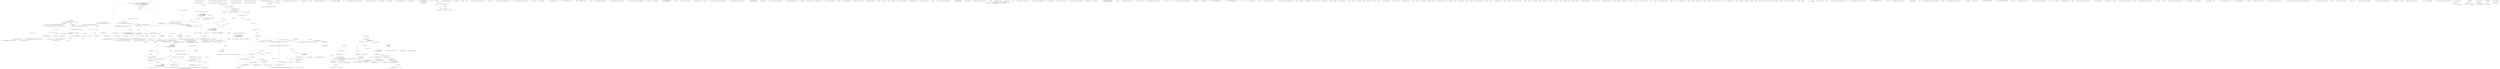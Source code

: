 digraph  {
n11 [label="Hangfire.States.StateContext", span=""];
n0 [label="Entry Hangfire.States.StateContext.StateContext(string, Hangfire.Common.Job, System.DateTime)", span="24-24", cluster="Hangfire.States.StateContext.StateContext(string, Hangfire.Common.Job, System.DateTime)"];
n1 [label="String.IsNullOrEmpty(jobId)", span="26-26", cluster="Hangfire.States.StateContext.StateContext(string, Hangfire.Common.Job, System.DateTime)"];
n3 [label="JobId = jobId", span="28-28", cluster="Hangfire.States.StateContext.StateContext(string, Hangfire.Common.Job, System.DateTime)"];
n4 [label="Job = job", span="29-29", cluster="Hangfire.States.StateContext.StateContext(string, Hangfire.Common.Job, System.DateTime)"];
n5 [label="CreatedAt = createdAt", span="30-30", cluster="Hangfire.States.StateContext.StateContext(string, Hangfire.Common.Job, System.DateTime)"];
n2 [label="throw new ArgumentNullException(''jobId'');", span="26-26", cluster="Hangfire.States.StateContext.StateContext(string, Hangfire.Common.Job, System.DateTime)"];
n7 [label="Entry string.IsNullOrEmpty(string)", span="0-0", cluster="string.IsNullOrEmpty(string)"];
n6 [label="Exit Hangfire.States.StateContext.StateContext(string, Hangfire.Common.Job, System.DateTime)", span="24-24", cluster="Hangfire.States.StateContext.StateContext(string, Hangfire.Common.Job, System.DateTime)"];
n8 [label="Entry System.ArgumentNullException.ArgumentNullException(string)", span="0-0", cluster="System.ArgumentNullException.ArgumentNullException(string)"];
n9 [label="Entry Hangfire.States.StateContext.StateContext(Hangfire.States.StateContext)", span="33-33", cluster="Hangfire.States.StateContext.StateContext(Hangfire.States.StateContext)"];
n10 [label="Exit Hangfire.States.StateContext.StateContext(Hangfire.States.StateContext)", span="33-33", cluster="Hangfire.States.StateContext.StateContext(Hangfire.States.StateContext)"];
m0_25 [label="Entry System.Threading.WaitHandle.WaitOne(System.TimeSpan)", span="0-0", cluster="System.Threading.WaitHandle.WaitOne(System.TimeSpan)", file="ExpirationManager.cs"];
m0_30 [label="Entry string.Format(string, object)", span="0-0", cluster="string.Format(string, object)", file="ExpirationManager.cs"];
m0_31 [label="Entry Unk.Execute", span="", cluster="Unk.Execute", file="ExpirationManager.cs"];
m0_23 [label="Entry string.Format(string, object, object)", span="0-0", cluster="string.Format(string, object, object)", file="ExpirationManager.cs"];
m0_24 [label="Entry Hangfire.Logging.ILog.Trace(string)", span="232-232", cluster="Hangfire.Logging.ILog.Trace(string)", file="ExpirationManager.cs"];
m0_26 [label="Entry System.Threading.CancellationToken.ThrowIfCancellationRequested()", span="0-0", cluster="System.Threading.CancellationToken.ThrowIfCancellationRequested()", file="ExpirationManager.cs"];
m0_21 [label="Entry Hangfire.Logging.ILog.DebugFormat(string, params object[])", span="122-122", cluster="Hangfire.Logging.ILog.DebugFormat(string, params object[])", file="ExpirationManager.cs"];
m0_22 [label="Entry Hangfire.SqlServer.SqlServerStorage.UseConnection(System.Action<SqlConnection>)", span="174-174", cluster="Hangfire.SqlServer.SqlServerStorage.UseConnection(System.Action<SqlConnection>)", file="ExpirationManager.cs"];
m0_2 [label="Entry Hangfire.States.IStateMachine.TryToChangeState(string, Hangfire.States.IState, string[])", span="24-24", cluster="Hangfire.States.IStateMachine.TryToChangeState(string, Hangfire.States.IState, string[])", file="ExpirationManager.cs"];
m0_5 [label="_storage = storage", span="51-51", cluster="Hangfire.SqlServer.ExpirationManager.ExpirationManager(Hangfire.SqlServer.SqlServerStorage, System.TimeSpan)", file="ExpirationManager.cs"];
m0_6 [label="_checkInterval = checkInterval", span="52-52", cluster="Hangfire.SqlServer.ExpirationManager.ExpirationManager(Hangfire.SqlServer.SqlServerStorage, System.TimeSpan)", file="ExpirationManager.cs"];
m0_3 [label="Exit Hangfire.States.IStateMachine.TryToChangeState(string, Hangfire.States.IState, string[])", span="24-24", cluster="Hangfire.States.IStateMachine.TryToChangeState(string, Hangfire.States.IState, string[])", file="ExpirationManager.cs"];
m0_4 [label="throw new ArgumentNullException(''storage'');", span="49-49", cluster="Hangfire.SqlServer.ExpirationManager.ExpirationManager(Hangfire.SqlServer.SqlServerStorage, System.TimeSpan)", file="ExpirationManager.cs"];
m0_7 [label="Exit Hangfire.SqlServer.ExpirationManager.ExpirationManager(Hangfire.SqlServer.SqlServerStorage, System.TimeSpan)", span="47-47", cluster="Hangfire.SqlServer.ExpirationManager.ExpirationManager(Hangfire.SqlServer.SqlServerStorage, System.TimeSpan)", file="ExpirationManager.cs"];
m0_0 [label="Entry Hangfire.States.IStateMachine.CreateInState(Hangfire.Common.Job, System.Collections.Generic.IDictionary<string, string>, Hangfire.States.IState)", span="23-23", cluster="Hangfire.States.IStateMachine.CreateInState(Hangfire.Common.Job, System.Collections.Generic.IDictionary<string, string>, Hangfire.States.IState)", file="ExpirationManager.cs"];
m0_1 [label="Exit Hangfire.States.IStateMachine.CreateInState(Hangfire.Common.Job, System.Collections.Generic.IDictionary<string, string>, Hangfire.States.IState)", span="23-23", cluster="Hangfire.States.IStateMachine.CreateInState(Hangfire.Common.Job, System.Collections.Generic.IDictionary<string, string>, Hangfire.States.IState)", file="ExpirationManager.cs"];
m0_27 [label="Entry lambda expression", span="65-72", cluster="lambda expression", file="ExpirationManager.cs"];
m0_28 [label="removedCount = connection.Execute(\r\n                            String.Format(@''\r\nset transaction isolation level read committed;\r\ndelete top (@count) from HangFire.[{0}] with (readpast) where ExpireAt < @now;'', table),\r\n                            new { now = DateTime.UtcNow, count = NumberOfRecordsInSinglePass })", span="67-71", cluster="lambda expression", color=green, community=0, file="ExpirationManager.cs"];
m0_29 [label="Exit lambda expression", span="65-72", cluster="lambda expression", file="ExpirationManager.cs"];
m0_9 [label="Entry Hangfire.SqlServer.ExpirationManager.Execute(System.Threading.CancellationToken)", span="55-55", cluster="Hangfire.SqlServer.ExpirationManager.Execute(System.Threading.CancellationToken)", file="ExpirationManager.cs"];
m0_13 [label="_storage.UseConnection(connection =>\r\n                    {\r\n                        removedCount = connection.Execute(\r\n                            String.Format(@''\r\nset transaction isolation level read committed;\r\ndelete top (@count) from HangFire.[{0}] with (readpast) where ExpireAt < @now;'', table),\r\n                            new { now = DateTime.UtcNow, count = NumberOfRecordsInSinglePass });\r\n                    })", span="65-72", cluster="Hangfire.SqlServer.ExpirationManager.Execute(System.Threading.CancellationToken)", color=green, community=0, file="ExpirationManager.cs"];
m0_10 [label=ProcessedTables, span="57-57", cluster="Hangfire.SqlServer.ExpirationManager.Execute(System.Threading.CancellationToken)", file="ExpirationManager.cs"];
m0_12 [label="int removedCount = 0", span="61-61", cluster="Hangfire.SqlServer.ExpirationManager.Execute(System.Threading.CancellationToken)", color=green, community=0, file="ExpirationManager.cs"];
m0_14 [label="removedCount > 0", span="74-74", cluster="Hangfire.SqlServer.ExpirationManager.Execute(System.Threading.CancellationToken)", file="ExpirationManager.cs"];
m0_15 [label="Logger.Trace(String.Format(''Removed {0} outdated record(s) from '{1}' table.'', removedCount,\r\n                            table))", span="76-77", cluster="Hangfire.SqlServer.ExpirationManager.Execute(System.Threading.CancellationToken)", file="ExpirationManager.cs"];
m0_18 [label="removedCount != 0", span="82-82", cluster="Hangfire.SqlServer.ExpirationManager.Execute(System.Threading.CancellationToken)", file="ExpirationManager.cs"];
m0_11 [label="Logger.DebugFormat(''Removing outdated records from table '{0}'...'', table)", span="59-59", cluster="Hangfire.SqlServer.ExpirationManager.Execute(System.Threading.CancellationToken)", file="ExpirationManager.cs"];
m0_19 [label="cancellationToken.WaitHandle.WaitOne(_checkInterval)", span="85-85", cluster="Hangfire.SqlServer.ExpirationManager.Execute(System.Threading.CancellationToken)", file="ExpirationManager.cs"];
m0_16 [label="cancellationToken.WaitHandle.WaitOne(DelayBetweenPasses)", span="79-79", cluster="Hangfire.SqlServer.ExpirationManager.Execute(System.Threading.CancellationToken)", file="ExpirationManager.cs"];
m0_17 [label="cancellationToken.ThrowIfCancellationRequested()", span="80-80", cluster="Hangfire.SqlServer.ExpirationManager.Execute(System.Threading.CancellationToken)", file="ExpirationManager.cs"];
m0_20 [label="Exit Hangfire.SqlServer.ExpirationManager.Execute(System.Threading.CancellationToken)", span="55-55", cluster="Hangfire.SqlServer.ExpirationManager.Execute(System.Threading.CancellationToken)", file="ExpirationManager.cs"];
m0_35 [label="Hangfire.SqlServer.ExpirationManager", span="", file="ExpirationManager.cs"];
m0_36 [label=table, span="", file="ExpirationManager.cs"];
m1_0 [label="Entry Hangfire.SqlServer.IPersistentJobQueueProvider.GetJobQueue(IDbConnection)", span="22-22", cluster="Hangfire.SqlServer.IPersistentJobQueueProvider.GetJobQueue(IDbConnection)", file="IPersistentJobQueueProvider.cs"];
m1_1 [label="Exit Hangfire.SqlServer.IPersistentJobQueueProvider.GetJobQueue(IDbConnection)", span="22-22", cluster="Hangfire.SqlServer.IPersistentJobQueueProvider.GetJobQueue(IDbConnection)", file="IPersistentJobQueueProvider.cs"];
m1_2 [label="Entry Hangfire.SqlServer.IPersistentJobQueueProvider.GetJobQueueMonitoringApi(IDbConnection)", span="23-23", cluster="Hangfire.SqlServer.IPersistentJobQueueProvider.GetJobQueueMonitoringApi(IDbConnection)", file="IPersistentJobQueueProvider.cs"];
m1_3 [label="Exit Hangfire.SqlServer.IPersistentJobQueueProvider.GetJobQueueMonitoringApi(IDbConnection)", span="23-23", cluster="Hangfire.SqlServer.IPersistentJobQueueProvider.GetJobQueueMonitoringApi(IDbConnection)", file="IPersistentJobQueueProvider.cs"];
m2_0 [label="Entry HangFire.Filters.CreatedContext.CreatedContext(HangFire.Client.CreateContext, bool, System.Exception)", span="8-8", cluster="HangFire.Filters.CreatedContext.CreatedContext(HangFire.Client.CreateContext, bool, System.Exception)", file="MsmqJobQueueProvider.cs"];
m2_1 [label="Canceled = canceled", span="14-14", cluster="HangFire.Filters.CreatedContext.CreatedContext(HangFire.Client.CreateContext, bool, System.Exception)", file="MsmqJobQueueProvider.cs"];
m2_2 [label="Exception = exception", span="15-15", cluster="HangFire.Filters.CreatedContext.CreatedContext(HangFire.Client.CreateContext, bool, System.Exception)", file="MsmqJobQueueProvider.cs"];
m2_3 [label="Exit HangFire.Filters.CreatedContext.CreatedContext(HangFire.Client.CreateContext, bool, System.Exception)", span="8-8", cluster="HangFire.Filters.CreatedContext.CreatedContext(HangFire.Client.CreateContext, bool, System.Exception)", file="MsmqJobQueueProvider.cs"];
m2_4 [label="HangFire.Filters.CreatedContext", span="", file="MsmqJobQueueProvider.cs"];
m3_12 [label="Entry Hangfire.SqlServer.RabbitMQ.RabbitMqJobQueueProvider.GetJobQueue(IDbConnection)", span="22-22", cluster="Hangfire.SqlServer.RabbitMQ.RabbitMqJobQueueProvider.GetJobQueue(IDbConnection)", file="RabbitMqJobQueueProvider.cs"];
m3_13 [label="return _jobQueue;", span="24-24", cluster="Hangfire.SqlServer.RabbitMQ.RabbitMqJobQueueProvider.GetJobQueue(IDbConnection)", file="RabbitMqJobQueueProvider.cs"];
m3_14 [label="Exit Hangfire.SqlServer.RabbitMQ.RabbitMqJobQueueProvider.GetJobQueue(IDbConnection)", span="22-22", cluster="Hangfire.SqlServer.RabbitMQ.RabbitMqJobQueueProvider.GetJobQueue(IDbConnection)", file="RabbitMqJobQueueProvider.cs"];
m3_0 [label="Entry Hangfire.SqlServer.RabbitMQ.RabbitMqJobQueueProvider.RabbitMqJobQueueProvider(System.Collections.Generic.IEnumerable<string>, ConnectionFactory)", span="13-13", cluster="Hangfire.SqlServer.RabbitMQ.RabbitMqJobQueueProvider.RabbitMqJobQueueProvider(System.Collections.Generic.IEnumerable<string>, ConnectionFactory)", file="RabbitMqJobQueueProvider.cs"];
m3_1 [label="queues == null", span="15-15", cluster="Hangfire.SqlServer.RabbitMQ.RabbitMqJobQueueProvider.RabbitMqJobQueueProvider(System.Collections.Generic.IEnumerable<string>, ConnectionFactory)", file="RabbitMqJobQueueProvider.cs"];
m3_3 [label="configureAction == null", span="16-16", cluster="Hangfire.SqlServer.RabbitMQ.RabbitMqJobQueueProvider.RabbitMqJobQueueProvider(System.Collections.Generic.IEnumerable<string>, ConnectionFactory)", file="RabbitMqJobQueueProvider.cs"];
m3_5 [label="_jobQueue = new RabbitMqJobQueue(queues, configureAction)", span="18-18", cluster="Hangfire.SqlServer.RabbitMQ.RabbitMqJobQueueProvider.RabbitMqJobQueueProvider(System.Collections.Generic.IEnumerable<string>, ConnectionFactory)", file="RabbitMqJobQueueProvider.cs"];
m3_6 [label="_monitoringApi = new RabbitMqMonitoringApi(configureAction, queues.ToArray())", span="19-19", cluster="Hangfire.SqlServer.RabbitMQ.RabbitMqJobQueueProvider.RabbitMqJobQueueProvider(System.Collections.Generic.IEnumerable<string>, ConnectionFactory)", file="RabbitMqJobQueueProvider.cs"];
m3_2 [label="throw new ArgumentNullException(''queues'');", span="15-15", cluster="Hangfire.SqlServer.RabbitMQ.RabbitMqJobQueueProvider.RabbitMqJobQueueProvider(System.Collections.Generic.IEnumerable<string>, ConnectionFactory)", file="RabbitMqJobQueueProvider.cs"];
m3_4 [label="throw new ArgumentNullException(''configureAction'');", span="16-16", cluster="Hangfire.SqlServer.RabbitMQ.RabbitMqJobQueueProvider.RabbitMqJobQueueProvider(System.Collections.Generic.IEnumerable<string>, ConnectionFactory)", file="RabbitMqJobQueueProvider.cs"];
m3_7 [label="Exit Hangfire.SqlServer.RabbitMQ.RabbitMqJobQueueProvider.RabbitMqJobQueueProvider(System.Collections.Generic.IEnumerable<string>, ConnectionFactory)", span="13-13", cluster="Hangfire.SqlServer.RabbitMQ.RabbitMqJobQueueProvider.RabbitMqJobQueueProvider(System.Collections.Generic.IEnumerable<string>, ConnectionFactory)", file="RabbitMqJobQueueProvider.cs"];
m3_10 [label="Entry Hangfire.SqlServer.RabbitMQ.RabbitMqMonitoringApi.RabbitMqMonitoringApi(ConnectionFactory, params string[])", span="15-15", cluster="Hangfire.SqlServer.RabbitMQ.RabbitMqMonitoringApi.RabbitMqMonitoringApi(ConnectionFactory, params string[])", file="RabbitMqJobQueueProvider.cs"];
m3_9 [label="Entry Hangfire.SqlServer.RabbitMQ.RabbitMqJobQueue.RabbitMqJobQueue(System.Collections.Generic.IEnumerable<string>, ConnectionFactory)", span="21-21", cluster="Hangfire.SqlServer.RabbitMQ.RabbitMqJobQueue.RabbitMqJobQueue(System.Collections.Generic.IEnumerable<string>, ConnectionFactory)", file="RabbitMqJobQueueProvider.cs"];
m3_11 [label="Entry System.Collections.Generic.IEnumerable<TSource>.ToArray<TSource>()", span="0-0", cluster="System.Collections.Generic.IEnumerable<TSource>.ToArray<TSource>()", file="RabbitMqJobQueueProvider.cs"];
m3_15 [label="Entry Hangfire.SqlServer.RabbitMQ.RabbitMqJobQueueProvider.GetJobQueueMonitoringApi(IDbConnection)", span="27-27", cluster="Hangfire.SqlServer.RabbitMQ.RabbitMqJobQueueProvider.GetJobQueueMonitoringApi(IDbConnection)", file="RabbitMqJobQueueProvider.cs"];
m3_16 [label="return _monitoringApi;", span="29-29", cluster="Hangfire.SqlServer.RabbitMQ.RabbitMqJobQueueProvider.GetJobQueueMonitoringApi(IDbConnection)", file="RabbitMqJobQueueProvider.cs"];
m3_17 [label="Exit Hangfire.SqlServer.RabbitMQ.RabbitMqJobQueueProvider.GetJobQueueMonitoringApi(IDbConnection)", span="27-27", cluster="Hangfire.SqlServer.RabbitMQ.RabbitMqJobQueueProvider.GetJobQueueMonitoringApi(IDbConnection)", file="RabbitMqJobQueueProvider.cs"];
m3_18 [label="Hangfire.SqlServer.RabbitMQ.RabbitMqJobQueueProvider", span="", file="RabbitMqJobQueueProvider.cs"];
m4_116 [label="Entry Hangfire.Core.Tests.States.StateChangeProcessFacts.ChangeState_DoesNotCallApplyHandlers_ForDifferentStates()", span="148-148", cluster="Hangfire.Core.Tests.States.StateChangeProcessFacts.ChangeState_DoesNotCallApplyHandlers_ForDifferentStates()", file="SqlServerConnection.cs"];
m4_117 [label="var handler = CreateStateHandler(OldStateName)", span="151-151", cluster="Hangfire.Core.Tests.States.StateChangeProcessFacts.ChangeState_DoesNotCallApplyHandlers_ForDifferentStates()", color=red, community=0, file="SqlServerConnection.cs"];
m4_118 [label="var process = CreateProcess()", span="152-152", cluster="Hangfire.Core.Tests.States.StateChangeProcessFacts.ChangeState_DoesNotCallApplyHandlers_ForDifferentStates()", file="SqlServerConnection.cs"];
m4_119 [label="process.ChangeState(_stateMachine.Object, _context.Object, _state.Object, OldStateName)", span="155-155", cluster="Hangfire.Core.Tests.States.StateChangeProcessFacts.ChangeState_DoesNotCallApplyHandlers_ForDifferentStates()", file="SqlServerConnection.cs"];
m4_120 [label="handler.Verify(\r\n                x => x.Apply(It.IsAny<ApplyStateContext>(), It.IsAny<IWriteOnlyTransaction>()),\r\n                Times.Never)", span="158-160", cluster="Hangfire.Core.Tests.States.StateChangeProcessFacts.ChangeState_DoesNotCallApplyHandlers_ForDifferentStates()", file="SqlServerConnection.cs"];
m4_121 [label="Exit Hangfire.Core.Tests.States.StateChangeProcessFacts.ChangeState_DoesNotCallApplyHandlers_ForDifferentStates()", span="148-148", cluster="Hangfire.Core.Tests.States.StateChangeProcessFacts.ChangeState_DoesNotCallApplyHandlers_ForDifferentStates()", file="SqlServerConnection.cs"];
m4_0 [label="Entry Hangfire.Core.Tests.States.StateChangeProcessFacts.StateChangeProcessFacts()", span="25-25", cluster="Hangfire.Core.Tests.States.StateChangeProcessFacts.StateChangeProcessFacts()", file="SqlServerConnection.cs"];
m4_1 [label="_connection = new Mock<IStorageConnection>()", span="27-27", cluster="Hangfire.Core.Tests.States.StateChangeProcessFacts.StateChangeProcessFacts()", file="SqlServerConnection.cs"];
m4_2 [label="_transaction = new Mock<IWriteOnlyTransaction>()", span="28-28", cluster="Hangfire.Core.Tests.States.StateChangeProcessFacts.StateChangeProcessFacts()", file="SqlServerConnection.cs"];
m4_3 [label="_connection.Setup(x => x.CreateWriteTransaction()).Returns(_transaction.Object)", span="29-29", cluster="Hangfire.Core.Tests.States.StateChangeProcessFacts.StateChangeProcessFacts()", file="SqlServerConnection.cs"];
m4_4 [label="_context = new StateContextMock { JobIdValue = JobId }", span="31-31", cluster="Hangfire.Core.Tests.States.StateChangeProcessFacts.StateChangeProcessFacts()", file="SqlServerConnection.cs"];
m4_5 [label="_stateMachine = new Mock<IStateMachine>()", span="32-32", cluster="Hangfire.Core.Tests.States.StateChangeProcessFacts.StateChangeProcessFacts()", color=red, community=0, file="SqlServerConnection.cs"];
m4_6 [label="_state = new Mock<IState>()", span="34-34", cluster="Hangfire.Core.Tests.States.StateChangeProcessFacts.StateChangeProcessFacts()", color=red, community=0, file="SqlServerConnection.cs"];
m4_7 [label="new ProcessingJob(null, Queue)", span="15-15", cluster="lambda expression", color=red, community=0, file="SqlServerConnection.cs"];
m4_8 [label="Exit Hangfire.Core.Tests.States.StateChangeProcessFacts.StateChangeProcessFacts()", span="25-25", cluster="Hangfire.Core.Tests.States.StateChangeProcessFacts.StateChangeProcessFacts()", file="SqlServerConnection.cs"];
m4_15 [label="new ProcessingJob(JobId, null)", span="24-24", cluster="lambda expression", file="SqlServerConnection.cs"];
m4_10 [label="Entry Mock<IWriteOnlyTransaction>.cstr", span="", cluster="Mock<IWriteOnlyTransaction>.cstr", file="SqlServerConnection.cs"];
m4_40 [label="Entry StateChangeProcess.cstr", span="", cluster="StateChangeProcess.cstr", file="SqlServerConnection.cs"];
m4_112 [label="Entry Unk.Apply", span="", cluster="Unk.Apply", file="SqlServerConnection.cs"];
m4_41 [label="Entry Hangfire.Core.Tests.States.StateChangeProcessFacts.Ctor_ThrowsAnException_WhenFiltersCollectionIsNull()", span="57-57", cluster="Hangfire.Core.Tests.States.StateChangeProcessFacts.Ctor_ThrowsAnException_WhenFiltersCollectionIsNull()", file="SqlServerConnection.cs"];
m4_42 [label="var exception = Assert.Throws<ArgumentNullException>(\r\n                () => new StateChangeProcess(_connection.Object, _handlers, null))", span="59-60", cluster="Hangfire.Core.Tests.States.StateChangeProcessFacts.Ctor_ThrowsAnException_WhenFiltersCollectionIsNull()", color=red, community=0, file="SqlServerConnection.cs"];
m4_43 [label="Assert.Equal(''filters'', exception.ParamName)", span="62-62", cluster="Hangfire.Core.Tests.States.StateChangeProcessFacts.Ctor_ThrowsAnException_WhenFiltersCollectionIsNull()", color=red, community=0, file="SqlServerConnection.cs"];
m4_44 [label="Exit Hangfire.Core.Tests.States.StateChangeProcessFacts.Ctor_ThrowsAnException_WhenFiltersCollectionIsNull()", span="57-57", cluster="Hangfire.Core.Tests.States.StateChangeProcessFacts.Ctor_ThrowsAnException_WhenFiltersCollectionIsNull()", file="SqlServerConnection.cs"];
m4_28 [label="Entry Unk.Equal", span="", cluster="Unk.Equal", file="SqlServerConnection.cs"];
m4_97 [label="Entry Hangfire.Core.Tests.States.StateChangeProcessFacts.ChangeState_ShouldCallApplyHandlers_AfterSettingTheState()", span="124-124", cluster="Hangfire.Core.Tests.States.StateChangeProcessFacts.ChangeState_ShouldCallApplyHandlers_AfterSettingTheState()", file="SqlServerConnection.cs"];
m4_98 [label="var handler1 = CreateStateHandler(StateName)", span="127-127", cluster="Hangfire.Core.Tests.States.StateChangeProcessFacts.ChangeState_ShouldCallApplyHandlers_AfterSettingTheState()", color=red, community=0, file="SqlServerConnection.cs"];
m4_99 [label="var handler2 = CreateStateHandler(StateName)", span="128-128", cluster="Hangfire.Core.Tests.States.StateChangeProcessFacts.ChangeState_ShouldCallApplyHandlers_AfterSettingTheState()", color=red, community=0, file="SqlServerConnection.cs"];
m4_100 [label="_transaction\r\n                .Setup(x => x.SetJobState(It.IsAny<string>(), It.IsAny<IState>()))\r\n                .InSequence()", span="130-132", cluster="Hangfire.Core.Tests.States.StateChangeProcessFacts.ChangeState_ShouldCallApplyHandlers_AfterSettingTheState()", color=red, community=0, file="SqlServerConnection.cs"];
m4_101 [label="handler1.Setup(x => x.Apply(It.IsNotNull<ApplyStateContext>(), _transaction.Object))\r\n                .InSequence()", span="134-135", cluster="Hangfire.Core.Tests.States.StateChangeProcessFacts.ChangeState_ShouldCallApplyHandlers_AfterSettingTheState()", color=red, community=0, file="SqlServerConnection.cs"];
m4_102 [label="handler2.Setup(x => x.Apply(It.IsNotNull<ApplyStateContext>(), _transaction.Object))\r\n                .InSequence()", span="136-137", cluster="Hangfire.Core.Tests.States.StateChangeProcessFacts.ChangeState_ShouldCallApplyHandlers_AfterSettingTheState()", color=red, community=0, file="SqlServerConnection.cs"];
m4_103 [label="var process = CreateProcess()", span="139-139", cluster="Hangfire.Core.Tests.States.StateChangeProcessFacts.ChangeState_ShouldCallApplyHandlers_AfterSettingTheState()", color=red, community=0, file="SqlServerConnection.cs"];
m4_104 [label="process.ChangeState(_stateMachine.Object, _context.Object, _state.Object, OldStateName)", span="142-142", cluster="Hangfire.Core.Tests.States.StateChangeProcessFacts.ChangeState_ShouldCallApplyHandlers_AfterSettingTheState()", color=red, community=0, file="SqlServerConnection.cs"];
m4_105 [label="Exit Hangfire.Core.Tests.States.StateChangeProcessFacts.ChangeState_ShouldCallApplyHandlers_AfterSettingTheState()", span="124-124", cluster="Hangfire.Core.Tests.States.StateChangeProcessFacts.ChangeState_ShouldCallApplyHandlers_AfterSettingTheState()", file="SqlServerConnection.cs"];
m4_205 [label="Entry Hangfire.Core.Tests.States.StateChangeProcessFacts.ChangeState_AddsJobHistory_WhenAFilterChangesCandidateState()", span="248-248", cluster="Hangfire.Core.Tests.States.StateChangeProcessFacts.ChangeState_AddsJobHistory_WhenAFilterChangesCandidateState()", file="SqlServerConnection.cs"];
m4_206 [label="var newState = new Mock<IState>()", span="251-251", cluster="Hangfire.Core.Tests.States.StateChangeProcessFacts.ChangeState_AddsJobHistory_WhenAFilterChangesCandidateState()", color=red, community=0, file="SqlServerConnection.cs"];
m4_207 [label="var filter = CreateFilter<IElectStateFilter>()", span="252-252", cluster="Hangfire.Core.Tests.States.StateChangeProcessFacts.ChangeState_AddsJobHistory_WhenAFilterChangesCandidateState()", color=red, community=0, file="SqlServerConnection.cs"];
m4_208 [label="filter.Setup(x => x.OnStateElection(It.IsNotNull<ElectStateContext>()))\r\n                .Callback((ElectStateContext x) => x.CandidateState = newState.Object)", span="254-255", cluster="Hangfire.Core.Tests.States.StateChangeProcessFacts.ChangeState_AddsJobHistory_WhenAFilterChangesCandidateState()", file="SqlServerConnection.cs"];
m4_209 [label="var process = CreateProcess()", span="257-257", cluster="Hangfire.Core.Tests.States.StateChangeProcessFacts.ChangeState_AddsJobHistory_WhenAFilterChangesCandidateState()", file="SqlServerConnection.cs"];
m4_210 [label="process.ChangeState(_stateMachine.Object, _context.Object, _state.Object, OldStateName)", span="260-260", cluster="Hangfire.Core.Tests.States.StateChangeProcessFacts.ChangeState_AddsJobHistory_WhenAFilterChangesCandidateState()", color=red, community=0, file="SqlServerConnection.cs"];
m4_211 [label="_transaction.Verify(x => x.AddJobState(JobId, _state.Object))", span="263-263", cluster="Hangfire.Core.Tests.States.StateChangeProcessFacts.ChangeState_AddsJobHistory_WhenAFilterChangesCandidateState()", color=red, community=0, file="SqlServerConnection.cs"];
m4_212 [label="_transaction.Verify(x => x.Commit())", span="264-264", cluster="Hangfire.Core.Tests.States.StateChangeProcessFacts.ChangeState_AddsJobHistory_WhenAFilterChangesCandidateState()", file="SqlServerConnection.cs"];
m4_213 [label="Exit Hangfire.Core.Tests.States.StateChangeProcessFacts.ChangeState_AddsJobHistory_WhenAFilterChangesCandidateState()", span="248-248", cluster="Hangfire.Core.Tests.States.StateChangeProcessFacts.ChangeState_AddsJobHistory_WhenAFilterChangesCandidateState()", file="SqlServerConnection.cs"];
m4_33 [label="Entry Hangfire.Core.Tests.States.StateChangeProcessFacts.Ctor_ThrowsAnException_WhenHandlersCollectionIsNull()", span="48-48", cluster="Hangfire.Core.Tests.States.StateChangeProcessFacts.Ctor_ThrowsAnException_WhenHandlersCollectionIsNull()", file="SqlServerConnection.cs"];
m4_34 [label="var exception = Assert.Throws<ArgumentNullException>(\r\n                () => new StateChangeProcess(_connection.Object, null, _filters))", span="50-51", cluster="Hangfire.Core.Tests.States.StateChangeProcessFacts.Ctor_ThrowsAnException_WhenHandlersCollectionIsNull()", color=red, community=0, file="SqlServerConnection.cs"];
m4_35 [label="Assert.Equal(''handlers'', exception.ParamName)", span="53-53", cluster="Hangfire.Core.Tests.States.StateChangeProcessFacts.Ctor_ThrowsAnException_WhenHandlersCollectionIsNull()", color=red, community=0, file="SqlServerConnection.cs"];
m4_36 [label="Exit Hangfire.Core.Tests.States.StateChangeProcessFacts.Ctor_ThrowsAnException_WhenHandlersCollectionIsNull()", span="48-48", cluster="Hangfire.Core.Tests.States.StateChangeProcessFacts.Ctor_ThrowsAnException_WhenHandlersCollectionIsNull()", file="SqlServerConnection.cs"];
m4_76 [label="Entry Hangfire.Core.Tests.States.StateChangeProcessFacts.CreateStateHandler(string)", span="295-295", cluster="Hangfire.Core.Tests.States.StateChangeProcessFacts.CreateStateHandler(string)", file="SqlServerConnection.cs"];
m4_250 [label="var handler = new Mock<IStateHandler>()", span="297-297", cluster="Hangfire.Core.Tests.States.StateChangeProcessFacts.CreateStateHandler(string)", file="SqlServerConnection.cs"];
m4_251 [label="handler.Setup(x => x.StateName).Returns(stateName)", span="298-298", cluster="Hangfire.Core.Tests.States.StateChangeProcessFacts.CreateStateHandler(string)", color=red, community=0, file="SqlServerConnection.cs"];
m4_252 [label="_handlers.AddHandler(handler.Object)", span="300-300", cluster="Hangfire.Core.Tests.States.StateChangeProcessFacts.CreateStateHandler(string)", file="SqlServerConnection.cs"];
m4_253 [label="return handler;", span="301-301", cluster="Hangfire.Core.Tests.States.StateChangeProcessFacts.CreateStateHandler(string)", file="SqlServerConnection.cs"];
m4_254 [label="Exit Hangfire.Core.Tests.States.StateChangeProcessFacts.CreateStateHandler(string)", span="295-295", cluster="Hangfire.Core.Tests.States.StateChangeProcessFacts.CreateStateHandler(string)", file="SqlServerConnection.cs"];
m4_62 [label="Entry Unk.SetJobState", span="", cluster="Unk.SetJobState", file="SqlServerConnection.cs"];
m4_160 [label="Entry Hangfire.Core.Tests.States.StateChangeProcessFacts.CreateFilter<T>()", span="304-304", cluster="Hangfire.Core.Tests.States.StateChangeProcessFacts.CreateFilter<T>()", file="SqlServerConnection.cs"];
m4_260 [label="var filter = new Mock<T>()", span="306-306", cluster="Hangfire.Core.Tests.States.StateChangeProcessFacts.CreateFilter<T>()", file="SqlServerConnection.cs"];
m4_261 [label="_filters.Add(filter.Object)", span="307-307", cluster="Hangfire.Core.Tests.States.StateChangeProcessFacts.CreateFilter<T>()", file="SqlServerConnection.cs"];
m4_262 [label="return filter;", span="309-309", cluster="Hangfire.Core.Tests.States.StateChangeProcessFacts.CreateFilter<T>()", file="SqlServerConnection.cs"];
m4_263 [label="Exit Hangfire.Core.Tests.States.StateChangeProcessFacts.CreateFilter<T>()", span="304-304", cluster="Hangfire.Core.Tests.States.StateChangeProcessFacts.CreateFilter<T>()", file="SqlServerConnection.cs"];
m4_137 [label="Entry Unk.ExpireJob", span="", cluster="Unk.ExpireJob", file="SqlServerConnection.cs"];
m4_164 [label="Entry Unk.OnStateUnapplied", span="", cluster="Unk.OnStateUnapplied", file="SqlServerConnection.cs"];
m4_9 [label="Entry Mock<IStorageConnection>.cstr", span="", cluster="Mock<IStorageConnection>.cstr", file="SqlServerConnection.cs"];
m4_27 [label="Entry Unk.>", span="", cluster="Unk.>", file="SqlServerConnection.cs"];
m4_238 [label="Entry Unk.False", span="", cluster="Unk.False", file="SqlServerConnection.cs"];
m4_198 [label="Entry Unk.OnStateElection", span="", cluster="Unk.OnStateElection", file="SqlServerConnection.cs"];
m4_56 [label="Entry Hangfire.Core.Tests.States.StateChangeProcessFacts.CreateProcess()", span="290-290", cluster="Hangfire.Core.Tests.States.StateChangeProcessFacts.CreateProcess()", file="SqlServerConnection.cs"];
m4_248 [label="return new StateChangeProcess(_connection.Object, _handlers, _filters);", span="292-292", cluster="Hangfire.Core.Tests.States.StateChangeProcessFacts.CreateProcess()", file="SqlServerConnection.cs"];
m4_249 [label="Exit Hangfire.Core.Tests.States.StateChangeProcessFacts.CreateProcess()", span="290-290", cluster="Hangfire.Core.Tests.States.StateChangeProcessFacts.CreateProcess()", file="SqlServerConnection.cs"];
m4_182 [label="Entry Unk.OnStateApplied", span="", cluster="Unk.OnStateApplied", file="SqlServerConnection.cs"];
m4_23 [label="Entry Hangfire.Core.Tests.States.StateChangeProcessFacts.Ctor_ThrowsAnException_WhenConnectionIsNull()", span="39-39", cluster="Hangfire.Core.Tests.States.StateChangeProcessFacts.Ctor_ThrowsAnException_WhenConnectionIsNull()", file="SqlServerConnection.cs"];
m4_24 [label="var exception = Assert.Throws<ArgumentNullException>(\r\n                () => new StateChangeProcess(null, _handlers, _filters))", span="41-42", cluster="Hangfire.Core.Tests.States.StateChangeProcessFacts.Ctor_ThrowsAnException_WhenConnectionIsNull()", color=red, community=0, file="SqlServerConnection.cs"];
m4_25 [label="Assert.Equal(''connection'', exception.ParamName)", span="44-44", cluster="Hangfire.Core.Tests.States.StateChangeProcessFacts.Ctor_ThrowsAnException_WhenConnectionIsNull()", color=red, community=0, file="SqlServerConnection.cs"];
m4_26 [label="Exit Hangfire.Core.Tests.States.StateChangeProcessFacts.Ctor_ThrowsAnException_WhenConnectionIsNull()", span="39-39", cluster="Hangfire.Core.Tests.States.StateChangeProcessFacts.Ctor_ThrowsAnException_WhenConnectionIsNull()", file="SqlServerConnection.cs"];
m4_57 [label="Entry Unk.ChangeState", span="", cluster="Unk.ChangeState", file="SqlServerConnection.cs"];
m4_125 [label="Entry Hangfire.Core.Tests.States.StateChangeProcessFacts.ChangeState_SetsJobExpiration_IfStateIsFinal()", span="164-164", cluster="Hangfire.Core.Tests.States.StateChangeProcessFacts.ChangeState_SetsJobExpiration_IfStateIsFinal()", file="SqlServerConnection.cs"];
m4_126 [label="_state.Setup(x => x.IsFinal).Returns(true)", span="166-166", cluster="Hangfire.Core.Tests.States.StateChangeProcessFacts.ChangeState_SetsJobExpiration_IfStateIsFinal()", color=red, community=0, file="SqlServerConnection.cs"];
m4_127 [label="var process = CreateProcess()", span="167-167", cluster="Hangfire.Core.Tests.States.StateChangeProcessFacts.ChangeState_SetsJobExpiration_IfStateIsFinal()", color=red, community=0, file="SqlServerConnection.cs"];
m4_128 [label="process.ChangeState(_stateMachine.Object, _context.Object, _state.Object, OldStateName)", span="169-169", cluster="Hangfire.Core.Tests.States.StateChangeProcessFacts.ChangeState_SetsJobExpiration_IfStateIsFinal()", file="SqlServerConnection.cs"];
m4_129 [label="_transaction.Verify(x => x.ExpireJob(JobId, It.IsAny<TimeSpan>()))", span="171-171", cluster="Hangfire.Core.Tests.States.StateChangeProcessFacts.ChangeState_SetsJobExpiration_IfStateIsFinal()", color=red, community=0, file="SqlServerConnection.cs"];
m4_130 [label="Exit Hangfire.Core.Tests.States.StateChangeProcessFacts.ChangeState_SetsJobExpiration_IfStateIsFinal()", span="164-164", cluster="Hangfire.Core.Tests.States.StateChangeProcessFacts.ChangeState_SetsJobExpiration_IfStateIsFinal()", file="SqlServerConnection.cs"];
m4_236 [label="Entry System.NotSupportedException.NotSupportedException()", span="0-0", cluster="System.NotSupportedException.NotSupportedException()", file="SqlServerConnection.cs"];
m4_223 [label="Entry Unk.AddJobState", span="", cluster="Unk.AddJobState", file="SqlServerConnection.cs"];
m4_55 [label="Entry Unk.InSequence", span="", cluster="Unk.InSequence", file="SqlServerConnection.cs"];
m4_11 [label="Entry Unk.Setup", span="", cluster="Unk.Setup", file="SqlServerConnection.cs"];
m4_186 [label="Entry Hangfire.Core.Tests.States.StateChangeProcessFacts.ChangeState_SetsAnotherState_WhenItWasElected()", span="229-229", cluster="Hangfire.Core.Tests.States.StateChangeProcessFacts.ChangeState_SetsAnotherState_WhenItWasElected()", file="SqlServerConnection.cs"];
m4_187 [label="var anotherState = new Mock<IState>()", span="232-232", cluster="Hangfire.Core.Tests.States.StateChangeProcessFacts.ChangeState_SetsAnotherState_WhenItWasElected()", file="SqlServerConnection.cs"];
m4_188 [label="var filter = CreateFilter<IElectStateFilter>()", span="233-233", cluster="Hangfire.Core.Tests.States.StateChangeProcessFacts.ChangeState_SetsAnotherState_WhenItWasElected()", file="SqlServerConnection.cs"];
m4_189 [label="filter.Setup(x => x.OnStateElection(It.IsNotNull<ElectStateContext>()))\r\n                .Callback((ElectStateContext context) => context.CandidateState = anotherState.Object)", span="235-236", cluster="Hangfire.Core.Tests.States.StateChangeProcessFacts.ChangeState_SetsAnotherState_WhenItWasElected()", file="SqlServerConnection.cs"];
m4_190 [label="var process = CreateProcess()", span="238-238", cluster="Hangfire.Core.Tests.States.StateChangeProcessFacts.ChangeState_SetsAnotherState_WhenItWasElected()", color=red, community=0, file="SqlServerConnection.cs"];
m4_191 [label="process.ChangeState(_stateMachine.Object, _context.Object, _state.Object, OldStateName)", span="241-241", cluster="Hangfire.Core.Tests.States.StateChangeProcessFacts.ChangeState_SetsAnotherState_WhenItWasElected()", color=red, community=0, file="SqlServerConnection.cs"];
m4_192 [label="_transaction.Verify(x => x.SetJobState(JobId, anotherState.Object))", span="244-244", cluster="Hangfire.Core.Tests.States.StateChangeProcessFacts.ChangeState_SetsAnotherState_WhenItWasElected()", file="SqlServerConnection.cs"];
m4_193 [label="Exit Hangfire.Core.Tests.States.StateChangeProcessFacts.ChangeState_SetsAnotherState_WhenItWasElected()", span="229-229", cluster="Hangfire.Core.Tests.States.StateChangeProcessFacts.ChangeState_SetsAnotherState_WhenItWasElected()", file="SqlServerConnection.cs"];
m4_237 [label="Entry Unk.Throws", span="", cluster="Unk.Throws", file="SqlServerConnection.cs"];
m4_80 [label="Entry Unk.Unapply", span="", cluster="Unk.Unapply", file="SqlServerConnection.cs"];
m4_256 [label="Entry Unk.AddHandler", span="", cluster="Unk.AddHandler", file="SqlServerConnection.cs"];
m4_151 [label="Entry Hangfire.Core.Tests.States.StateChangeProcessFacts.ChangeState_CallsStateUnappliedFilters_BeforeSettingTheState()", span="186-186", cluster="Hangfire.Core.Tests.States.StateChangeProcessFacts.ChangeState_CallsStateUnappliedFilters_BeforeSettingTheState()", file="SqlServerConnection.cs"];
m4_152 [label="var filter1 = CreateFilter<IApplyStateFilter>()", span="189-189", cluster="Hangfire.Core.Tests.States.StateChangeProcessFacts.ChangeState_CallsStateUnappliedFilters_BeforeSettingTheState()", file="SqlServerConnection.cs"];
m4_153 [label="var filter2 = CreateFilter<IApplyStateFilter>()", span="190-190", cluster="Hangfire.Core.Tests.States.StateChangeProcessFacts.ChangeState_CallsStateUnappliedFilters_BeforeSettingTheState()", file="SqlServerConnection.cs"];
m4_154 [label="filter1.Setup(x => x.OnStateUnapplied(It.IsNotNull<ApplyStateContext>(), _transaction.Object))\r\n                .InSequence()", span="192-193", cluster="Hangfire.Core.Tests.States.StateChangeProcessFacts.ChangeState_CallsStateUnappliedFilters_BeforeSettingTheState()", file="SqlServerConnection.cs"];
m4_155 [label="filter2.Setup(x => x.OnStateUnapplied(It.IsNotNull<ApplyStateContext>(), _transaction.Object))\r\n                .InSequence()", span="194-195", cluster="Hangfire.Core.Tests.States.StateChangeProcessFacts.ChangeState_CallsStateUnappliedFilters_BeforeSettingTheState()", file="SqlServerConnection.cs"];
m4_156 [label="_transaction\r\n                .Setup(x => x.SetJobState(It.IsAny<string>(), It.IsAny<IState>()))\r\n                .InSequence()", span="196-198", cluster="Hangfire.Core.Tests.States.StateChangeProcessFacts.ChangeState_CallsStateUnappliedFilters_BeforeSettingTheState()", file="SqlServerConnection.cs"];
m4_157 [label="var process = CreateProcess()", span="200-200", cluster="Hangfire.Core.Tests.States.StateChangeProcessFacts.ChangeState_CallsStateUnappliedFilters_BeforeSettingTheState()", file="SqlServerConnection.cs"];
m4_158 [label="process.ChangeState(_stateMachine.Object, _context.Object, _state.Object, OldStateName)", span="203-203", cluster="Hangfire.Core.Tests.States.StateChangeProcessFacts.ChangeState_CallsStateUnappliedFilters_BeforeSettingTheState()", file="SqlServerConnection.cs"];
m4_159 [label="Exit Hangfire.Core.Tests.States.StateChangeProcessFacts.ChangeState_CallsStateUnappliedFilters_BeforeSettingTheState()", span="186-186", cluster="Hangfire.Core.Tests.States.StateChangeProcessFacts.ChangeState_CallsStateUnappliedFilters_BeforeSettingTheState()", file="SqlServerConnection.cs"];
m4_17 [label="x.CreateWriteTransaction()", span="29-29", cluster="lambda expression", file="SqlServerConnection.cs"];
m4_20 [label="Entry lambda expression", span="35-35", cluster="lambda expression", color=green, community=0, file="SqlServerConnection.cs"];
m4_18 [label="Exit lambda expression", span="29-29", cluster="lambda expression", file="SqlServerConnection.cs"];
m4_19 [label="Entry Unk.CreateWriteTransaction", span="", cluster="Unk.CreateWriteTransaction", file="SqlServerConnection.cs"];
m4_21 [label="x.Name", span="35-35", cluster="lambda expression", file="SqlServerConnection.cs", color=red, community=0];
m4_245 [label="Entry lambda expression", span="285-285", cluster="lambda expression", file="SqlServerConnection.cs"];
m4_16 [label="Entry lambda expression", span="29-29", cluster="lambda expression", file="SqlServerConnection.cs"];
m4_22 [label="Exit lambda expression", span="35-35", cluster="lambda expression", file="SqlServerConnection.cs"];
m4_29 [label="Entry lambda expression", span="42-42", cluster="lambda expression", file="SqlServerConnection.cs"];
m4_30 [label="new StateChangeProcess(null, _handlers, _filters)", span="42-42", cluster="lambda expression", color=red, community=0, file="SqlServerConnection.cs"];
m4_31 [label="Exit lambda expression", span="42-42", cluster="lambda expression", file="SqlServerConnection.cs"];
m4_37 [label="Entry lambda expression", span="51-51", cluster="lambda expression", file="SqlServerConnection.cs"];
m4_38 [label="new StateChangeProcess(_connection.Object, null, _filters)", span="51-51", cluster="lambda expression", color=red, community=0, file="SqlServerConnection.cs"];
m4_39 [label="Exit lambda expression", span="51-51", cluster="lambda expression", file="SqlServerConnection.cs"];
m4_45 [label="Entry lambda expression", span="60-60", cluster="lambda expression", file="SqlServerConnection.cs"];
m4_46 [label="new StateChangeProcess(_connection.Object, _handlers, null)", span="60-60", cluster="lambda expression", color=red, community=0, file="SqlServerConnection.cs"];
m4_47 [label="Exit lambda expression", span="60-60", cluster="lambda expression", file="SqlServerConnection.cs"];
m4_59 [label="Entry lambda expression", span="69-69", cluster="lambda expression", file="SqlServerConnection.cs"];
m4_60 [label="x.SetJobState(JobId, _state.Object)", span="69-69", cluster="lambda expression", file="SqlServerConnection.cs"];
m4_61 [label="Exit lambda expression", span="69-69", cluster="lambda expression", file="SqlServerConnection.cs"];
m4_63 [label="Entry lambda expression", span="70-70", cluster="lambda expression", file="SqlServerConnection.cs"];
m4_64 [label="x.Commit()", span="70-70", cluster="lambda expression", file="SqlServerConnection.cs"];
m4_65 [label="Exit lambda expression", span="70-70", cluster="lambda expression", file="SqlServerConnection.cs"];
m4_77 [label="Entry lambda expression", span="89-89", cluster="lambda expression", file="SqlServerConnection.cs"];
m4_78 [label="x.Unapply(It.IsNotNull<ApplyStateContext>(), _transaction.Object)", span="89-89", cluster="lambda expression", color=red, community=0, file="SqlServerConnection.cs"];
m4_79 [label="Exit lambda expression", span="89-89", cluster="lambda expression", file="SqlServerConnection.cs"];
m4_81 [label="Entry lambda expression", span="93-93", cluster="lambda expression", file="SqlServerConnection.cs"];
m4_82 [label="x.Unapply(It.IsNotNull<ApplyStateContext>(), _transaction.Object)", span="93-93", cluster="lambda expression", file="SqlServerConnection.cs"];
m4_83 [label="Exit lambda expression", span="93-93", cluster="lambda expression", file="SqlServerConnection.cs"];
m4_84 [label="Entry lambda expression", span="96-96", cluster="lambda expression", file="SqlServerConnection.cs"];
m4_85 [label="x.SetJobState(It.IsAny<string>(), It.IsAny<IState>())", span="96-96", cluster="lambda expression", file="SqlServerConnection.cs"];
m4_86 [label="Exit lambda expression", span="96-96", cluster="lambda expression", file="SqlServerConnection.cs"];
m4_94 [label="Entry lambda expression", span="119-119", cluster="lambda expression", file="SqlServerConnection.cs"];
m4_95 [label="x.Unapply(It.IsAny<ApplyStateContext>(), It.IsAny<IWriteOnlyTransaction>())", span="119-119", cluster="lambda expression", file="SqlServerConnection.cs"];
m4_96 [label="Exit lambda expression", span="119-119", cluster="lambda expression", file="SqlServerConnection.cs"];
m4_106 [label="Entry lambda expression", span="131-131", cluster="lambda expression", file="SqlServerConnection.cs"];
m4_107 [label="x.SetJobState(It.IsAny<string>(), It.IsAny<IState>())", span="131-131", cluster="lambda expression", file="SqlServerConnection.cs"];
m4_108 [label="Exit lambda expression", span="131-131", cluster="lambda expression", file="SqlServerConnection.cs"];
m4_109 [label="Entry lambda expression", span="134-134", cluster="lambda expression", file="SqlServerConnection.cs"];
m4_110 [label="x.Apply(It.IsNotNull<ApplyStateContext>(), _transaction.Object)", span="134-134", cluster="lambda expression", color=red, community=0, file="SqlServerConnection.cs"];
m4_111 [label="Exit lambda expression", span="134-134", cluster="lambda expression", file="SqlServerConnection.cs"];
m4_113 [label="Entry lambda expression", span="136-136", cluster="lambda expression", file="SqlServerConnection.cs"];
m4_114 [label="x.Apply(It.IsNotNull<ApplyStateContext>(), _transaction.Object)", span="136-136", cluster="lambda expression", color=red, community=0, file="SqlServerConnection.cs"];
m4_115 [label="Exit lambda expression", span="136-136", cluster="lambda expression", file="SqlServerConnection.cs"];
m4_122 [label="Entry lambda expression", span="159-159", cluster="lambda expression", file="SqlServerConnection.cs"];
m4_123 [label="x.Apply(It.IsAny<ApplyStateContext>(), It.IsAny<IWriteOnlyTransaction>())", span="159-159", cluster="lambda expression", file="SqlServerConnection.cs"];
m4_124 [label="Exit lambda expression", span="159-159", cluster="lambda expression", file="SqlServerConnection.cs"];
m4_131 [label="Entry lambda expression", span="166-166", cluster="lambda expression", file="SqlServerConnection.cs"];
m4_132 [label="x.IsFinal", span="166-166", cluster="lambda expression", color=red, community=0, file="SqlServerConnection.cs"];
m4_133 [label="Exit lambda expression", span="166-166", cluster="lambda expression", file="SqlServerConnection.cs"];
m4_134 [label="Entry lambda expression", span="171-171", cluster="lambda expression", file="SqlServerConnection.cs"];
m4_135 [label="x.ExpireJob(JobId, It.IsAny<TimeSpan>())", span="171-171", cluster="lambda expression", color=red, community=0, file="SqlServerConnection.cs"];
m4_136 [label="Exit lambda expression", span="171-171", cluster="lambda expression", file="SqlServerConnection.cs"];
m4_144 [label="Entry lambda expression", span="177-177", cluster="lambda expression", file="SqlServerConnection.cs"];
m4_145 [label="x.IsFinal", span="177-177", cluster="lambda expression", color=red, community=0, file="SqlServerConnection.cs"];
m4_146 [label="Exit lambda expression", span="177-177", cluster="lambda expression", file="SqlServerConnection.cs"];
m4_147 [label="Entry lambda expression", span="182-182", cluster="lambda expression", file="SqlServerConnection.cs"];
m4_148 [label="x.PersistJob(JobId)", span="182-182", cluster="lambda expression", color=red, community=0, file="SqlServerConnection.cs"];
m4_149 [label="Exit lambda expression", span="182-182", cluster="lambda expression", file="SqlServerConnection.cs"];
m4_161 [label="Entry lambda expression", span="192-192", cluster="lambda expression", file="SqlServerConnection.cs"];
m4_162 [label="x.OnStateUnapplied(It.IsNotNull<ApplyStateContext>(), _transaction.Object)", span="192-192", cluster="lambda expression", file="SqlServerConnection.cs"];
m4_163 [label="Exit lambda expression", span="192-192", cluster="lambda expression", file="SqlServerConnection.cs"];
m4_165 [label="Entry lambda expression", span="194-194", cluster="lambda expression", file="SqlServerConnection.cs"];
m4_166 [label="x.OnStateUnapplied(It.IsNotNull<ApplyStateContext>(), _transaction.Object)", span="194-194", cluster="lambda expression", file="SqlServerConnection.cs"];
m4_167 [label="Exit lambda expression", span="194-194", cluster="lambda expression", file="SqlServerConnection.cs"];
m4_168 [label="Entry lambda expression", span="197-197", cluster="lambda expression", file="SqlServerConnection.cs"];
m4_169 [label="x.SetJobState(It.IsAny<string>(), It.IsAny<IState>())", span="197-197", cluster="lambda expression", file="SqlServerConnection.cs"];
m4_170 [label="Exit lambda expression", span="197-197", cluster="lambda expression", file="SqlServerConnection.cs"];
m4_179 [label="Entry lambda expression", span="215-215", cluster="lambda expression", file="SqlServerConnection.cs"];
m4_180 [label="x.OnStateApplied(It.IsNotNull<ApplyStateContext>(), _transaction.Object)", span="215-215", cluster="lambda expression", color=red, community=0, file="SqlServerConnection.cs"];
m4_181 [label="Exit lambda expression", span="215-215", cluster="lambda expression", file="SqlServerConnection.cs"];
m4_183 [label="Entry lambda expression", span="217-217", cluster="lambda expression", file="SqlServerConnection.cs"];
m4_184 [label="x.OnStateApplied(It.IsNotNull<ApplyStateContext>(), _transaction.Object)", span="217-217", cluster="lambda expression", file="SqlServerConnection.cs"];
m4_185 [label="Exit lambda expression", span="217-217", cluster="lambda expression", file="SqlServerConnection.cs"];
m4_195 [label="Entry lambda expression", span="235-235", cluster="lambda expression", file="SqlServerConnection.cs"];
m4_196 [label="x.OnStateElection(It.IsNotNull<ElectStateContext>())", span="235-235", cluster="lambda expression", file="SqlServerConnection.cs"];
m4_197 [label="Exit lambda expression", span="235-235", cluster="lambda expression", file="SqlServerConnection.cs"];
m4_199 [label="Entry lambda expression", span="236-236", cluster="lambda expression", file="SqlServerConnection.cs"];
m4_200 [label="context.CandidateState = anotherState.Object", span="236-236", cluster="lambda expression", file="SqlServerConnection.cs"];
m4_201 [label="Exit lambda expression", span="236-236", cluster="lambda expression", file="SqlServerConnection.cs"];
m4_202 [label="Entry lambda expression", span="244-244", cluster="lambda expression", file="SqlServerConnection.cs"];
m4_203 [label="x.SetJobState(JobId, anotherState.Object)", span="244-244", cluster="lambda expression", file="SqlServerConnection.cs"];
m4_204 [label="Exit lambda expression", span="244-244", cluster="lambda expression", file="SqlServerConnection.cs"];
m4_214 [label="Entry lambda expression", span="254-254", cluster="lambda expression", file="SqlServerConnection.cs"];
m4_215 [label="x.OnStateElection(It.IsNotNull<ElectStateContext>())", span="254-254", cluster="lambda expression", file="SqlServerConnection.cs"];
m4_216 [label="Exit lambda expression", span="254-254", cluster="lambda expression", file="SqlServerConnection.cs"];
m4_217 [label="Entry lambda expression", span="255-255", cluster="lambda expression", file="SqlServerConnection.cs"];
m4_218 [label="x.CandidateState = newState.Object", span="255-255", cluster="lambda expression", file="SqlServerConnection.cs"];
m4_219 [label="Exit lambda expression", span="255-255", cluster="lambda expression", file="SqlServerConnection.cs"];
m4_220 [label="Entry lambda expression", span="263-263", cluster="lambda expression", file="SqlServerConnection.cs"];
m4_221 [label="x.AddJobState(JobId, _state.Object)", span="263-263", cluster="lambda expression", color=red, community=0, file="SqlServerConnection.cs"];
m4_222 [label="Exit lambda expression", span="263-263", cluster="lambda expression", file="SqlServerConnection.cs"];
m4_224 [label="Entry lambda expression", span="264-264", cluster="lambda expression", file="SqlServerConnection.cs"];
m4_225 [label="x.Commit()", span="264-264", cluster="lambda expression", file="SqlServerConnection.cs"];
m4_226 [label="Exit lambda expression", span="264-264", cluster="lambda expression", file="SqlServerConnection.cs"];
m4_239 [label="Entry lambda expression", span="274-274", cluster="lambda expression", file="SqlServerConnection.cs"];
m4_240 [label="x.OnStateApplied(It.IsAny<ApplyStateContext>(), It.IsAny<IWriteOnlyTransaction>())", span="274-274", cluster="lambda expression", file="SqlServerConnection.cs"];
m4_241 [label="Exit lambda expression", span="274-274", cluster="lambda expression", file="SqlServerConnection.cs"];
m4_242 [label="Entry lambda expression", span="283-285", cluster="lambda expression", file="SqlServerConnection.cs"];
m4_243 [label="x.SetJobState(\r\n                JobId, \r\n                It.Is<FailedState>(s => s.Exception == exception))", span="283-285", cluster="lambda expression", color=red, community=0, file="SqlServerConnection.cs"];
m4_244 [label="Exit lambda expression", span="283-285", cluster="lambda expression", file="SqlServerConnection.cs"];
m4_246 [label="s.Exception == exception", span="285-285", cluster="lambda expression", color=red, community=0, file="SqlServerConnection.cs"];
m4_247 [label="Exit lambda expression", span="285-285", cluster="lambda expression", file="SqlServerConnection.cs"];
m4_227 [label="Entry Hangfire.Core.Tests.States.StateChangeProcessFacts.ChangeState_AppliesFailedState_WhenThereIsAnException_AndReturnsFalse()", span="268-268", cluster="Hangfire.Core.Tests.States.StateChangeProcessFacts.ChangeState_AppliesFailedState_WhenThereIsAnException_AndReturnsFalse()", file="SqlServerConnection.cs"];
m4_228 [label="var exception = new NotSupportedException()", span="271-271", cluster="Hangfire.Core.Tests.States.StateChangeProcessFacts.ChangeState_AppliesFailedState_WhenThereIsAnException_AndReturnsFalse()", file="SqlServerConnection.cs"];
m4_229 [label="var filter = CreateFilter<IApplyStateFilter>()", span="272-272", cluster="Hangfire.Core.Tests.States.StateChangeProcessFacts.ChangeState_AppliesFailedState_WhenThereIsAnException_AndReturnsFalse()", file="SqlServerConnection.cs"];
m4_230 [label="filter.Setup(x => x.OnStateApplied(It.IsAny<ApplyStateContext>(), It.IsAny<IWriteOnlyTransaction>()))\r\n                .Throws(exception)", span="274-275", cluster="Hangfire.Core.Tests.States.StateChangeProcessFacts.ChangeState_AppliesFailedState_WhenThereIsAnException_AndReturnsFalse()", file="SqlServerConnection.cs"];
m4_231 [label="var process = CreateProcess()", span="277-277", cluster="Hangfire.Core.Tests.States.StateChangeProcessFacts.ChangeState_AppliesFailedState_WhenThereIsAnException_AndReturnsFalse()", file="SqlServerConnection.cs"];
m4_232 [label="var result = process.ChangeState(_stateMachine.Object, _context.Object, _state.Object, OldStateName)", span="280-280", cluster="Hangfire.Core.Tests.States.StateChangeProcessFacts.ChangeState_AppliesFailedState_WhenThereIsAnException_AndReturnsFalse()", file="SqlServerConnection.cs"];
m4_233 [label="_transaction.Verify(x => x.SetJobState(\r\n                JobId, \r\n                It.Is<FailedState>(s => s.Exception == exception)))", span="283-285", cluster="Hangfire.Core.Tests.States.StateChangeProcessFacts.ChangeState_AppliesFailedState_WhenThereIsAnException_AndReturnsFalse()", color=red, community=0, file="SqlServerConnection.cs"];
m4_234 [label="Assert.False(result)", span="287-287", cluster="Hangfire.Core.Tests.States.StateChangeProcessFacts.ChangeState_AppliesFailedState_WhenThereIsAnException_AndReturnsFalse()", file="SqlServerConnection.cs"];
m4_235 [label="Exit Hangfire.Core.Tests.States.StateChangeProcessFacts.ChangeState_AppliesFailedState_WhenThereIsAnException_AndReturnsFalse()", span="268-268", cluster="Hangfire.Core.Tests.States.StateChangeProcessFacts.ChangeState_AppliesFailedState_WhenThereIsAnException_AndReturnsFalse()", file="SqlServerConnection.cs"];
m4_93 [label="Entry Unk.Verify", span="", cluster="Unk.Verify", file="SqlServerConnection.cs"];
m4_171 [label="Entry Hangfire.Core.Tests.States.StateChangeProcessFacts.ChangeState_CallsStateAppliedFilters_AfterSettingTheState()", span="209-209", cluster="Hangfire.Core.Tests.States.StateChangeProcessFacts.ChangeState_CallsStateAppliedFilters_AfterSettingTheState()", file="SqlServerConnection.cs"];
m4_172 [label="var filter1 = CreateFilter<IApplyStateFilter>()", span="212-212", cluster="Hangfire.Core.Tests.States.StateChangeProcessFacts.ChangeState_CallsStateAppliedFilters_AfterSettingTheState()", color=red, community=0, file="SqlServerConnection.cs"];
m4_173 [label="var filter2 = CreateFilter<IApplyStateFilter>()", span="213-213", cluster="Hangfire.Core.Tests.States.StateChangeProcessFacts.ChangeState_CallsStateAppliedFilters_AfterSettingTheState()", color=red, community=0, file="SqlServerConnection.cs"];
m4_174 [label="filter1.Setup(x => x.OnStateApplied(It.IsNotNull<ApplyStateContext>(), _transaction.Object))\r\n                .InSequence()", span="215-216", cluster="Hangfire.Core.Tests.States.StateChangeProcessFacts.ChangeState_CallsStateAppliedFilters_AfterSettingTheState()", color=red, community=0, file="SqlServerConnection.cs"];
m4_175 [label="filter2.Setup(x => x.OnStateApplied(It.IsNotNull<ApplyStateContext>(), _transaction.Object))\r\n                .InSequence()", span="217-218", cluster="Hangfire.Core.Tests.States.StateChangeProcessFacts.ChangeState_CallsStateAppliedFilters_AfterSettingTheState()", file="SqlServerConnection.cs"];
m4_176 [label="var process = CreateProcess()", span="220-220", cluster="Hangfire.Core.Tests.States.StateChangeProcessFacts.ChangeState_CallsStateAppliedFilters_AfterSettingTheState()", file="SqlServerConnection.cs"];
m4_177 [label="process.ChangeState(_stateMachine.Object, _context.Object, _state.Object, OldStateName)", span="223-223", cluster="Hangfire.Core.Tests.States.StateChangeProcessFacts.ChangeState_CallsStateAppliedFilters_AfterSettingTheState()", file="SqlServerConnection.cs"];
m4_178 [label="Exit Hangfire.Core.Tests.States.StateChangeProcessFacts.ChangeState_CallsStateAppliedFilters_AfterSettingTheState()", span="209-209", cluster="Hangfire.Core.Tests.States.StateChangeProcessFacts.ChangeState_CallsStateAppliedFilters_AfterSettingTheState()", file="SqlServerConnection.cs"];
m4_66 [label="Entry Unk.Commit", span="", cluster="Unk.Commit", file="SqlServerConnection.cs"];
m4_58 [label="Entry Unk.True", span="", cluster="Unk.True", file="SqlServerConnection.cs"];
m4_14 [label="Entry Mock<IStateMachine>.cstr", span="", cluster="Mock<IStateMachine>.cstr", file="SqlServerConnection.cs"];
m4_13 [label="Entry Hangfire.Core.Tests.StateContextMock.StateContextMock()", span="10-10", cluster="Hangfire.Core.Tests.StateContextMock.StateContextMock()", file="SqlServerConnection.cs"];
m4_194 [label="Entry Unk.Callback", span="", cluster="Unk.Callback", file="SqlServerConnection.cs"];
m4_48 [label="Entry Hangfire.Core.Tests.States.StateChangeProcessFacts.ChangeState_CommitsTheNewState_AndReturnsTrue()", span="66-66", cluster="Hangfire.Core.Tests.States.StateChangeProcessFacts.ChangeState_CommitsTheNewState_AndReturnsTrue()", file="SqlServerConnection.cs"];
m4_49 [label="_transaction.Setup(x => x.SetJobState(JobId, _state.Object)).InSequence()", span="69-69", cluster="Hangfire.Core.Tests.States.StateChangeProcessFacts.ChangeState_CommitsTheNewState_AndReturnsTrue()", file="SqlServerConnection.cs"];
m4_50 [label="_transaction.Setup(x => x.Commit()).InSequence()", span="70-70", cluster="Hangfire.Core.Tests.States.StateChangeProcessFacts.ChangeState_CommitsTheNewState_AndReturnsTrue()", file="SqlServerConnection.cs"];
m4_51 [label="var process = CreateProcess()", span="72-72", cluster="Hangfire.Core.Tests.States.StateChangeProcessFacts.ChangeState_CommitsTheNewState_AndReturnsTrue()", file="SqlServerConnection.cs"];
m4_52 [label="var result = process.ChangeState(_stateMachine.Object, _context.Object, _state.Object, OldStateName)", span="75-75", cluster="Hangfire.Core.Tests.States.StateChangeProcessFacts.ChangeState_CommitsTheNewState_AndReturnsTrue()", file="SqlServerConnection.cs"];
m4_53 [label="Assert.True(result)", span="78-78", cluster="Hangfire.Core.Tests.States.StateChangeProcessFacts.ChangeState_CommitsTheNewState_AndReturnsTrue()", file="SqlServerConnection.cs"];
m4_54 [label="Exit Hangfire.Core.Tests.States.StateChangeProcessFacts.ChangeState_CommitsTheNewState_AndReturnsTrue()", span="66-66", cluster="Hangfire.Core.Tests.States.StateChangeProcessFacts.ChangeState_CommitsTheNewState_AndReturnsTrue()", file="SqlServerConnection.cs"];
m4_12 [label="Entry Unk.Returns", span="", cluster="Unk.Returns", file="SqlServerConnection.cs"];
m4_150 [label="Entry Unk.PersistJob", span="", cluster="Unk.PersistJob", file="SqlServerConnection.cs"];
m4_255 [label="Entry Mock<IStateHandler>.cstr", span="", cluster="Mock<IStateHandler>.cstr", file="SqlServerConnection.cs"];
m4_67 [label="Entry Hangfire.Core.Tests.States.StateChangeProcessFacts.ChangeState_CallsUnapplyHandlers_BeforeSettingTheState()", span="82-82", cluster="Hangfire.Core.Tests.States.StateChangeProcessFacts.ChangeState_CallsUnapplyHandlers_BeforeSettingTheState()", file="SqlServerConnection.cs"];
m4_68 [label="var handler1 = CreateStateHandler(OldStateName)", span="85-85", cluster="Hangfire.Core.Tests.States.StateChangeProcessFacts.ChangeState_CallsUnapplyHandlers_BeforeSettingTheState()", file="SqlServerConnection.cs"];
m4_69 [label="var handler2 = CreateStateHandler(OldStateName)", span="86-86", cluster="Hangfire.Core.Tests.States.StateChangeProcessFacts.ChangeState_CallsUnapplyHandlers_BeforeSettingTheState()", file="SqlServerConnection.cs"];
m4_70 [label="handler1\r\n                .Setup(x => x.Unapply(It.IsNotNull<ApplyStateContext>(), _transaction.Object))\r\n                .InSequence()", span="88-90", cluster="Hangfire.Core.Tests.States.StateChangeProcessFacts.ChangeState_CallsUnapplyHandlers_BeforeSettingTheState()", color=red, community=0, file="SqlServerConnection.cs"];
m4_71 [label="handler2\r\n                .Setup(x => x.Unapply(It.IsNotNull<ApplyStateContext>(), _transaction.Object))\r\n                .InSequence()", span="92-94", cluster="Hangfire.Core.Tests.States.StateChangeProcessFacts.ChangeState_CallsUnapplyHandlers_BeforeSettingTheState()", file="SqlServerConnection.cs"];
m4_72 [label="_transaction.Setup(x => x.SetJobState(It.IsAny<string>(), It.IsAny<IState>()))\r\n                .InSequence()", span="96-97", cluster="Hangfire.Core.Tests.States.StateChangeProcessFacts.ChangeState_CallsUnapplyHandlers_BeforeSettingTheState()", file="SqlServerConnection.cs"];
m4_73 [label="var process = CreateProcess()", span="99-99", cluster="Hangfire.Core.Tests.States.StateChangeProcessFacts.ChangeState_CallsUnapplyHandlers_BeforeSettingTheState()", color=red, community=0, file="SqlServerConnection.cs"];
m4_74 [label="process.ChangeState(_stateMachine.Object, _context.Object, _state.Object, OldStateName)", span="102-102", cluster="Hangfire.Core.Tests.States.StateChangeProcessFacts.ChangeState_CallsUnapplyHandlers_BeforeSettingTheState()", file="SqlServerConnection.cs"];
m4_75 [label="Exit Hangfire.Core.Tests.States.StateChangeProcessFacts.ChangeState_CallsUnapplyHandlers_BeforeSettingTheState()", span="82-82", cluster="Hangfire.Core.Tests.States.StateChangeProcessFacts.ChangeState_CallsUnapplyHandlers_BeforeSettingTheState()", file="SqlServerConnection.cs"];
m4_32 [label="Entry Hangfire.States.StateChangeProcess.StateChangeProcess(Hangfire.Storage.IStorageConnection, Hangfire.States.StateHandlerCollection, System.Collections.Generic.IEnumerable<object>)", span="42-42", cluster="Hangfire.States.StateChangeProcess.StateChangeProcess(Hangfire.Storage.IStorageConnection, Hangfire.States.StateHandlerCollection, System.Collections.Generic.IEnumerable<object>)", file="SqlServerConnection.cs"];
m4_138 [label="Entry Hangfire.Core.Tests.States.StateChangeProcessFacts.ChangeState_PersistTheJob_IfStateIsNotFinal()", span="175-175", cluster="Hangfire.Core.Tests.States.StateChangeProcessFacts.ChangeState_PersistTheJob_IfStateIsNotFinal()", file="SqlServerConnection.cs"];
m4_139 [label="_state.Setup(x => x.IsFinal).Returns(false)", span="177-177", cluster="Hangfire.Core.Tests.States.StateChangeProcessFacts.ChangeState_PersistTheJob_IfStateIsNotFinal()", color=red, community=0, file="SqlServerConnection.cs"];
m4_140 [label="var process = CreateProcess()", span="178-178", cluster="Hangfire.Core.Tests.States.StateChangeProcessFacts.ChangeState_PersistTheJob_IfStateIsNotFinal()", color=red, community=0, file="SqlServerConnection.cs"];
m4_141 [label="process.ChangeState(_stateMachine.Object, _context.Object, _state.Object, OldStateName)", span="180-180", cluster="Hangfire.Core.Tests.States.StateChangeProcessFacts.ChangeState_PersistTheJob_IfStateIsNotFinal()", color=red, community=0, file="SqlServerConnection.cs"];
m4_142 [label="_transaction.Verify(x => x.PersistJob(JobId))", span="182-182", cluster="Hangfire.Core.Tests.States.StateChangeProcessFacts.ChangeState_PersistTheJob_IfStateIsNotFinal()", color=red, community=0, file="SqlServerConnection.cs"];
m4_143 [label="Exit Hangfire.Core.Tests.States.StateChangeProcessFacts.ChangeState_PersistTheJob_IfStateIsNotFinal()", span="175-175", cluster="Hangfire.Core.Tests.States.StateChangeProcessFacts.ChangeState_PersistTheJob_IfStateIsNotFinal()", file="SqlServerConnection.cs"];
m4_87 [label="Entry Hangfire.Core.Tests.States.StateChangeProcessFacts.ChangeState_DoesNotCallUnapplyHandlers_ForDifferentStates()", span="108-108", cluster="Hangfire.Core.Tests.States.StateChangeProcessFacts.ChangeState_DoesNotCallUnapplyHandlers_ForDifferentStates()", file="SqlServerConnection.cs"];
m4_88 [label="var handler = CreateStateHandler(StateName)", span="111-111", cluster="Hangfire.Core.Tests.States.StateChangeProcessFacts.ChangeState_DoesNotCallUnapplyHandlers_ForDifferentStates()", file="SqlServerConnection.cs"];
m4_89 [label="var process = CreateProcess()", span="112-112", cluster="Hangfire.Core.Tests.States.StateChangeProcessFacts.ChangeState_DoesNotCallUnapplyHandlers_ForDifferentStates()", file="SqlServerConnection.cs"];
m4_90 [label="process.ChangeState(_stateMachine.Object, _context.Object, _state.Object, OldStateName)", span="115-115", cluster="Hangfire.Core.Tests.States.StateChangeProcessFacts.ChangeState_DoesNotCallUnapplyHandlers_ForDifferentStates()", file="SqlServerConnection.cs"];
m4_91 [label="handler.Verify(\r\n                x => x.Unapply(It.IsAny<ApplyStateContext>(), It.IsAny<IWriteOnlyTransaction>()),\r\n                Times.Never)", span="118-120", cluster="Hangfire.Core.Tests.States.StateChangeProcessFacts.ChangeState_DoesNotCallUnapplyHandlers_ForDifferentStates()", color=red, community=0, file="SqlServerConnection.cs"];
m4_92 [label="Exit Hangfire.Core.Tests.States.StateChangeProcessFacts.ChangeState_DoesNotCallUnapplyHandlers_ForDifferentStates()", span="108-108", cluster="Hangfire.Core.Tests.States.StateChangeProcessFacts.ChangeState_DoesNotCallUnapplyHandlers_ForDifferentStates()", file="SqlServerConnection.cs"];
m6_18 [label="Entry lambda expression", span="54-59", cluster="lambda expression", file="SqlServerFetchedJob.cs"];
m6_19 [label="connection.Execute(\r\n                    ''delete from HangFire.JobQueue where Id = @id'',\r\n                    new { id = Id })", span="56-58", cluster="lambda expression", color=green, community=0, file="SqlServerFetchedJob.cs"];
m6_20 [label="Exit lambda expression", span="54-59", cluster="lambda expression", file="SqlServerFetchedJob.cs"];
m6_23 [label=_disposed, span="72-72", cluster="Hangfire.SqlServer.SqlServerFetchedJob.Dispose()", color=green, community=0, file="SqlServerFetchedJob.cs"];
m6_21 [label="Exit Hangfire.SqlServer.SqlServerFetchedJob.Requeue()", span="61-61", cluster="Hangfire.SqlServer.SqlServerFetchedJob.Requeue()", file="SqlServerFetchedJob.cs"];
m6_0 [label="Entry Hangfire.SqlServer.SqlServerFetchedJob.SqlServerFetchedJob(IDbConnection, int, string, string)", span="31-31", cluster="Hangfire.SqlServer.SqlServerFetchedJob.SqlServerFetchedJob(IDbConnection, int, string, string)", file="SqlServerFetchedJob.cs"];
m6_1 [label="connection == null", span="37-37", cluster="Hangfire.SqlServer.SqlServerFetchedJob.SqlServerFetchedJob(IDbConnection, int, string, string)", color=red, community=0, file="SqlServerFetchedJob.cs"];
m6_2 [label="throw new ArgumentNullException(''connection'');", span="37-37", cluster="Hangfire.SqlServer.SqlServerFetchedJob.SqlServerFetchedJob(IDbConnection, int, string, string)", color=red, community=0, file="SqlServerFetchedJob.cs"];
m6_3 [label="jobId == null", span="38-38", cluster="Hangfire.SqlServer.SqlServerFetchedJob.SqlServerFetchedJob(IDbConnection, int, string, string)", file="SqlServerFetchedJob.cs"];
m6_7 [label="_connection = connection", span="41-41", cluster="Hangfire.SqlServer.SqlServerFetchedJob.SqlServerFetchedJob(IDbConnection, int, string, string)", color=red, community=0, file="SqlServerFetchedJob.cs"];
m6_5 [label="queue == null", span="39-39", cluster="Hangfire.SqlServer.SqlServerFetchedJob.SqlServerFetchedJob(IDbConnection, int, string, string)", file="SqlServerFetchedJob.cs"];
m6_8 [label="Id = id", span="43-43", cluster="Hangfire.SqlServer.SqlServerFetchedJob.SqlServerFetchedJob(IDbConnection, int, string, string)", file="SqlServerFetchedJob.cs"];
m6_9 [label="JobId = jobId", span="44-44", cluster="Hangfire.SqlServer.SqlServerFetchedJob.SqlServerFetchedJob(IDbConnection, int, string, string)", file="SqlServerFetchedJob.cs"];
m6_10 [label="Queue = queue", span="45-45", cluster="Hangfire.SqlServer.SqlServerFetchedJob.SqlServerFetchedJob(IDbConnection, int, string, string)", file="SqlServerFetchedJob.cs"];
m6_4 [label="throw new ArgumentNullException(''jobId'');", span="38-38", cluster="Hangfire.SqlServer.SqlServerFetchedJob.SqlServerFetchedJob(IDbConnection, int, string, string)", file="SqlServerFetchedJob.cs"];
m6_6 [label="throw new ArgumentNullException(''queue'');", span="39-39", cluster="Hangfire.SqlServer.SqlServerFetchedJob.SqlServerFetchedJob(IDbConnection, int, string, string)", file="SqlServerFetchedJob.cs"];
m6_11 [label="Exit Hangfire.SqlServer.SqlServerFetchedJob.SqlServerFetchedJob(IDbConnection, int, string, string)", span="31-31", cluster="Hangfire.SqlServer.SqlServerFetchedJob.SqlServerFetchedJob(IDbConnection, int, string, string)", file="SqlServerFetchedJob.cs"];
m6_17 [label="Entry Hangfire.SqlServer.SqlServerStorage.UseConnection(System.Action<SqlConnection>)", span="174-174", cluster="Hangfire.SqlServer.SqlServerStorage.UseConnection(System.Action<SqlConnection>)", file="SqlServerFetchedJob.cs"];
m6_22 [label="Entry Hangfire.SqlServer.SqlServerFetchedJob.Dispose()", span="70-70", cluster="Hangfire.SqlServer.SqlServerFetchedJob.Dispose()", file="SqlServerFetchedJob.cs"];
m6_24 [label="return;", span="72-72", cluster="Hangfire.SqlServer.SqlServerFetchedJob.Dispose()", file="SqlServerFetchedJob.cs"];
m6_25 [label="!_removedFromQueue && !_requeued", span="74-74", cluster="Hangfire.SqlServer.SqlServerFetchedJob.Dispose()", file="SqlServerFetchedJob.cs"];
m6_26 [label="Entry lambda expression", span="66-71", cluster="lambda expression", file="SqlServerFetchedJob.cs"];
m6_27 [label="connection.Execute(\r\n                    ''update HangFire.JobQueue set FetchedAt = null where Id = @id'',\r\n                    new { id = Id })", span="68-70", cluster="lambda expression", file="SqlServerFetchedJob.cs", color=green, community=0];
m6_28 [label="Exit lambda expression", span="66-71", cluster="lambda expression", file="SqlServerFetchedJob.cs"];
m6_13 [label="Entry Hangfire.SqlServer.SqlServerFetchedJob.RemoveFromQueue()", span="52-52", cluster="Hangfire.SqlServer.SqlServerFetchedJob.RemoveFromQueue()", file="SqlServerFetchedJob.cs"];
m6_14 [label="_storage.UseConnection(connection =>\r\n            {\r\n                connection.Execute(\r\n                    ''delete from HangFire.JobQueue where Id = @id'',\r\n                    new { id = Id });\r\n            })", span="54-59", cluster="Hangfire.SqlServer.SqlServerFetchedJob.RemoveFromQueue()", color=green, community=0, file="SqlServerFetchedJob.cs"];
m6_15 [label="_removedFromQueue = true", span="58-58", cluster="Hangfire.SqlServer.SqlServerFetchedJob.RemoveFromQueue()", file="SqlServerFetchedJob.cs"];
m6_16 [label="Exit Hangfire.SqlServer.SqlServerFetchedJob.RemoveFromQueue()", span="52-52", cluster="Hangfire.SqlServer.SqlServerFetchedJob.RemoveFromQueue()", file="SqlServerFetchedJob.cs"];
m6_29 [label="Hangfire.SqlServer.SqlServerFetchedJob", span="", file="SqlServerFetchedJob.cs"];
m7_33 [label="Entry int.ToString(System.IFormatProvider)", span="0-0", cluster="int.ToString(System.IFormatProvider)", file="SqlServerJobQueue.cs"];
m7_14 [label="FetchedJob fetchedJob = null", span="47-47", cluster="Hangfire.SqlServer.SqlServerJobQueue.Dequeue(string[], System.Threading.CancellationToken)", file="SqlServerJobQueue.cs", color=green, community=0];
m7_13 [label="throw new ArgumentException(''Queue array must be non-empty.'', ''queues'');", span="45-45", cluster="Hangfire.SqlServer.SqlServerJobQueue.Dequeue(string[], System.Threading.CancellationToken)", file="SqlServerJobQueue.cs"];
m7_37 [label="Entry string.Format(string, object)", span="0-0", cluster="string.Format(string, object)", file="SqlServerJobQueue.cs"];
m7_38 [label="Entry System.TimeSpan.Negate()", span="0-0", cluster="System.TimeSpan.Negate()", file="SqlServerJobQueue.cs"];
m7_39 [label="Entry Unk.>", span="", cluster="Unk.>", file="SqlServerJobQueue.cs"];
m7_0 [label="Entry HangFire.Tests.TestStateChangedFilter.TestStateChangedFilter(string, System.Collections.Generic.IList<string>)", span="14-14", cluster="HangFire.Tests.TestStateChangedFilter.TestStateChangedFilter(string, System.Collections.Generic.IList<string>)", file="SqlServerJobQueue.cs"];
m7_1 [label="_name = name", span="16-16", cluster="HangFire.Tests.TestStateChangedFilter.TestStateChangedFilter(string, System.Collections.Generic.IList<string>)", color=green, community=0, file="SqlServerJobQueue.cs"];
m7_2 [label="_results = results", span="17-17", cluster="HangFire.Tests.TestStateChangedFilter.TestStateChangedFilter(string, System.Collections.Generic.IList<string>)", color=green, community=0, file="SqlServerJobQueue.cs"];
m7_3 [label="Exit HangFire.Tests.TestStateChangedFilter.TestStateChangedFilter(string, System.Collections.Generic.IList<string>)", span="14-14", cluster="HangFire.Tests.TestStateChangedFilter.TestStateChangedFilter(string, System.Collections.Generic.IList<string>)", file="SqlServerJobQueue.cs"];
m7_5 [label="Assert.IsNotNull(transaction)", span="22-22", cluster="HangFire.Tests.TestStateChangedFilter.OnStateApplied(IRedisTransaction, string, HangFire.States.JobState)", color=green, community=0, file="SqlServerJobQueue.cs"];
m7_6 [label="Assert.IsFalse(String.IsNullOrEmpty(jobId))", span="23-23", cluster="HangFire.Tests.TestStateChangedFilter.OnStateApplied(IRedisTransaction, string, HangFire.States.JobState)", file="SqlServerJobQueue.cs"];
m7_4 [label="Entry HangFire.Tests.TestStateChangedFilter.OnStateApplied(IRedisTransaction, string, HangFire.States.JobState)", span="20-20", cluster="HangFire.Tests.TestStateChangedFilter.OnStateApplied(IRedisTransaction, string, HangFire.States.JobState)", file="SqlServerJobQueue.cs"];
m7_7 [label="Assert.IsNotNull(state)", span="24-24", cluster="HangFire.Tests.TestStateChangedFilter.OnStateApplied(IRedisTransaction, string, HangFire.States.JobState)", file="SqlServerJobQueue.cs"];
m7_12 [label="queues.Length == 0", span="45-45", cluster="Hangfire.SqlServer.SqlServerJobQueue.Dequeue(string[], System.Threading.CancellationToken)", file="SqlServerJobQueue.cs"];
m7_30 [label="Entry Hangfire.SqlServer.SqlServerStorage.UseConnection(System.Action<SqlConnection>)", span="174-174", cluster="Hangfire.SqlServer.SqlServerStorage.UseConnection(System.Action<SqlConnection>)", file="SqlServerJobQueue.cs"];
m7_29 [label="Entry System.Threading.CancellationToken.ThrowIfCancellationRequested()", span="0-0", cluster="System.Threading.CancellationToken.ThrowIfCancellationRequested()", file="SqlServerJobQueue.cs"];
m7_32 [label="Entry Hangfire.SqlServer.SqlServerFetchedJob.SqlServerFetchedJob(Hangfire.SqlServer.SqlServerStorage, int, string, string)", span="31-31", cluster="Hangfire.SqlServer.SqlServerFetchedJob.SqlServerFetchedJob(Hangfire.SqlServer.SqlServerStorage, int, string, string)", file="SqlServerJobQueue.cs"];
m7_15 [label="string fetchJobSqlTemplate = @''\r\nset transaction isolation level read committed\r\nupdate top (1) HangFire.JobQueue with (readpast) set FetchedAt = GETUTCDATE()\r\noutput INSERTED.Id, INSERTED.JobId, INSERTED.Queue\r\nwhere FetchedAt {0}\r\nand Queue in @queues''", span="49-54", cluster="Hangfire.SqlServer.SqlServerJobQueue.Dequeue(string[], System.Threading.CancellationToken)", file="SqlServerJobQueue.cs"];
m7_16 [label="var fetchConditions = new[] { ''is null'', ''< DATEADD(second, @timeout, GETUTCDATE())'' }", span="58-58", cluster="Hangfire.SqlServer.SqlServerJobQueue.Dequeue(string[], System.Threading.CancellationToken)", file="SqlServerJobQueue.cs"];
m7_17 [label="var currentQueryIndex = 0", span="59-59", cluster="Hangfire.SqlServer.SqlServerJobQueue.Dequeue(string[], System.Threading.CancellationToken)", color=red, community=0, file="SqlServerJobQueue.cs"];
m7_18 [label="cancellationToken.ThrowIfCancellationRequested()", span="63-63", cluster="Hangfire.SqlServer.SqlServerJobQueue.Dequeue(string[], System.Threading.CancellationToken)", file="SqlServerJobQueue.cs"];
m7_19 [label="_storage.UseConnection(connection =>\r\n                {\r\n                    fetchedJob = connection.Query<FetchedJob>(\r\n                        String.Format(fetchJobSqlTemplate, fetchConditions[currentQueryIndex]),\r\n                        new { queues = queues, timeout = _options.InvisibilityTimeout.Negate().TotalSeconds })\r\n                        .SingleOrDefault();\r\n                })", span="65-71", cluster="Hangfire.SqlServer.SqlServerJobQueue.Dequeue(string[], System.Threading.CancellationToken)", color=green, community=0, file="SqlServerJobQueue.cs"];
m7_20 [label="fetchedJob == null", span="73-73", cluster="Hangfire.SqlServer.SqlServerJobQueue.Dequeue(string[], System.Threading.CancellationToken)", file="SqlServerJobQueue.cs"];
m7_11 [label="throw new ArgumentNullException(''queues'');", span="44-44", cluster="Hangfire.SqlServer.SqlServerJobQueue.Dequeue(string[], System.Threading.CancellationToken)", file="SqlServerJobQueue.cs"];
m7_45 [label="Entry lambda expression", span="97-100", cluster="lambda expression", file="SqlServerJobQueue.cs"];
m7_34 [label="Entry lambda expression", span="65-71", cluster="lambda expression", file="SqlServerJobQueue.cs"];
m7_35 [label="fetchedJob = connection.Query<FetchedJob>(\r\n                        String.Format(fetchJobSqlTemplate, fetchConditions[currentQueryIndex]),\r\n                        new { queues = queues, timeout = _options.InvisibilityTimeout.Negate().TotalSeconds })\r\n                        .SingleOrDefault()", span="67-70", cluster="lambda expression", color=green, community=0, file="SqlServerJobQueue.cs"];
m7_36 [label="Exit lambda expression", span="65-71", cluster="lambda expression", file="SqlServerJobQueue.cs"];
m7_46 [label="connection.Execute(enqueueJobSql, new { jobId = jobId, queue = queue })", span="99-99", cluster="lambda expression", color=green, community=0, file="SqlServerJobQueue.cs"];
m7_47 [label="Exit lambda expression", span="97-100", cluster="lambda expression", file="SqlServerJobQueue.cs"];
m7_10 [label="queues == null", span="44-44", cluster="Hangfire.SqlServer.SqlServerJobQueue.Dequeue(string[], System.Threading.CancellationToken)", file="SqlServerJobQueue.cs"];
m7_8 [label="_results.Add(String.Format(''{0}::{1}'', _name, ''OnStateApplied''))", span="26-26", cluster="HangFire.Tests.TestStateChangedFilter.OnStateApplied(IRedisTransaction, string, HangFire.States.JobState)", file="SqlServerJobQueue.cs"];
m7_9 [label="Entry Hangfire.SqlServer.SqlServerJobQueue.Dequeue(string[], System.Threading.CancellationToken)", span="42-42", cluster="Hangfire.SqlServer.SqlServerJobQueue.Dequeue(string[], System.Threading.CancellationToken)", file="SqlServerJobQueue.cs"];
m7_28 [label="Entry System.ArgumentException.ArgumentException(string, string)", span="0-0", cluster="System.ArgumentException.ArgumentException(string, string)", file="SqlServerJobQueue.cs"];
m7_31 [label="Entry System.Threading.WaitHandle.WaitOne(System.TimeSpan)", span="0-0", cluster="System.Threading.WaitHandle.WaitOne(System.TimeSpan)", file="SqlServerJobQueue.cs"];
m7_48 [label="Entry Unk.Execute", span="", cluster="Unk.Execute", file="SqlServerJobQueue.cs"];
m7_41 [label="Entry Hangfire.SqlServer.SqlServerJobQueue.Enqueue(string, string)", span="92-92", cluster="Hangfire.SqlServer.SqlServerJobQueue.Enqueue(string, string)", file="SqlServerJobQueue.cs"];
m7_43 [label="_storage.UseConnection(connection =>\r\n            {\r\n                connection.Execute(enqueueJobSql, new { jobId = jobId, queue = queue });\r\n            })", span="97-100", cluster="Hangfire.SqlServer.SqlServerJobQueue.Enqueue(string, string)", color=green, community=0, file="SqlServerJobQueue.cs"];
m7_42 [label="string enqueueJobSql = @''\r\ninsert into HangFire.JobQueue (JobId, Queue) values (@jobId, @queue)''", span="94-95", cluster="Hangfire.SqlServer.SqlServerJobQueue.Enqueue(string, string)", file="SqlServerJobQueue.cs"];
m7_44 [label="Exit Hangfire.SqlServer.SqlServerJobQueue.Enqueue(string, string)", span="92-92", cluster="Hangfire.SqlServer.SqlServerJobQueue.Enqueue(string, string)", file="SqlServerJobQueue.cs"];
m7_40 [label="Entry Unk.SingleOrDefault", span="", cluster="Unk.SingleOrDefault", file="SqlServerJobQueue.cs"];
m7_25 [label="fetchedJob == null", span="83-83", cluster="Hangfire.SqlServer.SqlServerJobQueue.Dequeue(string[], System.Threading.CancellationToken)", file="SqlServerJobQueue.cs"];
m7_26 [label="return new SqlServerFetchedJob(\r\n                _storage,\r\n                fetchedJob.Id,\r\n                fetchedJob.JobId.ToString(CultureInfo.InvariantCulture),\r\n                fetchedJob.Queue);", span="85-89", cluster="Hangfire.SqlServer.SqlServerJobQueue.Dequeue(string[], System.Threading.CancellationToken)", color=green, community=0, file="SqlServerJobQueue.cs"];
m7_22 [label="cancellationToken.WaitHandle.WaitOne(_options.QueuePollInterval)", span="77-77", cluster="Hangfire.SqlServer.SqlServerJobQueue.Dequeue(string[], System.Threading.CancellationToken)", file="SqlServerJobQueue.cs"];
m7_21 [label="HangFire.Tests.TestStateChangedFilter", span="", cluster="Hangfire.SqlServer.SqlServerJobQueue.Dequeue(string[], System.Threading.CancellationToken)", file="SqlServerJobQueue.cs"];
m7_24 [label="currentQueryIndex = (currentQueryIndex + 1) % fetchConditions.Length", span="82-82", cluster="Hangfire.SqlServer.SqlServerJobQueue.Dequeue(string[], System.Threading.CancellationToken)", file="SqlServerJobQueue.cs"];
m7_23 [label="cancellationToken.ThrowIfCancellationRequested()", span="78-78", cluster="Hangfire.SqlServer.SqlServerJobQueue.Dequeue(string[], System.Threading.CancellationToken)", file="SqlServerJobQueue.cs"];
m7_27 [label="Exit Hangfire.SqlServer.SqlServerJobQueue.Dequeue(string[], System.Threading.CancellationToken)", span="42-42", cluster="Hangfire.SqlServer.SqlServerJobQueue.Dequeue(string[], System.Threading.CancellationToken)", file="SqlServerJobQueue.cs"];
m7_49 [label="Hangfire.SqlServer.SqlServerJobQueue", span="", file="SqlServerJobQueue.cs"];
m7_50 [label="string[]", span="", file="SqlServerJobQueue.cs"];
m7_51 [label=fetchJobSqlTemplate, span="", file="SqlServerJobQueue.cs"];
m7_52 [label=fetchConditions, span="", file="SqlServerJobQueue.cs"];
m7_53 [label=currentQueryIndex, span="", file="SqlServerJobQueue.cs"];
m7_54 [label=string, span="", file="SqlServerJobQueue.cs"];
m7_55 [label=string, span="", file="SqlServerJobQueue.cs"];
m7_56 [label=enqueueJobSql, span="", file="SqlServerJobQueue.cs"];
m9_22 [label="Entry System.ArgumentNullException.ArgumentNullException(string)", span="0-0", cluster="System.ArgumentNullException.ArgumentNullException(string)", file="SqlServerJobQueueProvider.cs"];
m9_30 [label="Entry HangFire.JobHelper.FromJson<T>(string)", span="44-44", cluster="HangFire.JobHelper.FromJson<T>(string)", file="SqlServerJobQueueProvider.cs"];
m9_24 [label="Entry HangFire.Client.ClientJobDescriptor.GetParameter<T>(string)", span="92-92", cluster="HangFire.Client.ClientJobDescriptor.GetParameter<T>(string)", file="SqlServerJobQueueProvider.cs"];
m9_25 [label="String.IsNullOrEmpty(name)", span="94-94", cluster="HangFire.Client.ClientJobDescriptor.GetParameter<T>(string)", file="SqlServerJobQueueProvider.cs"];
m9_27 [label="return _jobParameters.ContainsKey(name)\r\n                ? JobHelper.FromJson<T>(_jobParameters[name])\r\n                : default(T);", span="96-98", cluster="HangFire.Client.ClientJobDescriptor.GetParameter<T>(string)", file="SqlServerJobQueueProvider.cs"];
m9_26 [label="throw new ArgumentNullException(''name'');", span="94-94", cluster="HangFire.Client.ClientJobDescriptor.GetParameter<T>(string)", file="SqlServerJobQueueProvider.cs"];
m9_28 [label="Exit HangFire.Client.ClientJobDescriptor.GetParameter<T>(string)", span="92-92", cluster="HangFire.Client.ClientJobDescriptor.GetParameter<T>(string)", file="SqlServerJobQueueProvider.cs"];
m9_12 [label="Exit HangFire.Client.ClientJobDescriptor.ClientJobDescriptor(IRedisClient, string, System.Type, System.Collections.Generic.IDictionary<string, string>, HangFire.States.JobState)", span="19-19", cluster="HangFire.Client.ClientJobDescriptor.ClientJobDescriptor(IRedisClient, string, System.Type, System.Collections.Generic.IDictionary<string, string>, HangFire.States.JobState)", file="SqlServerJobQueueProvider.cs"];
m9_16 [label="Entry HangFire.Client.ClientJobDescriptor.SetParameter(string, object)", span="70-70", cluster="HangFire.Client.ClientJobDescriptor.SetParameter(string, object)", file="SqlServerJobQueueProvider.cs"];
m9_0 [label="Entry Hangfire.SqlServer.SqlServerJobQueueProvider.SqlServerJobQueueProvider(Hangfire.SqlServer.SqlServerStorage, Hangfire.SqlServer.SqlServerStorageOptions)", span="27-27", cluster="Hangfire.SqlServer.SqlServerJobQueueProvider.SqlServerJobQueueProvider(Hangfire.SqlServer.SqlServerStorage, Hangfire.SqlServer.SqlServerStorageOptions)", file="SqlServerJobQueueProvider.cs"];
m9_1 [label="storage == null", span="29-29", cluster="Hangfire.SqlServer.SqlServerJobQueueProvider.SqlServerJobQueueProvider(Hangfire.SqlServer.SqlServerStorage, Hangfire.SqlServer.SqlServerStorageOptions)", file="SqlServerJobQueueProvider.cs", color=green, community=0];
m9_2 [label="throw new ArgumentNullException(''storage'');", span="29-29", cluster="Hangfire.SqlServer.SqlServerJobQueueProvider.SqlServerJobQueueProvider(Hangfire.SqlServer.SqlServerStorage, Hangfire.SqlServer.SqlServerStorageOptions)", file="SqlServerJobQueueProvider.cs", color=green, community=0];
m9_3 [label="options == null", span="30-30", cluster="Hangfire.SqlServer.SqlServerJobQueueProvider.SqlServerJobQueueProvider(Hangfire.SqlServer.SqlServerStorage, Hangfire.SqlServer.SqlServerStorageOptions)", file="SqlServerJobQueueProvider.cs"];
m9_4 [label="throw new ArgumentNullException(''options'');", span="30-30", cluster="Hangfire.SqlServer.SqlServerJobQueueProvider.SqlServerJobQueueProvider(Hangfire.SqlServer.SqlServerStorage, Hangfire.SqlServer.SqlServerStorageOptions)", file="SqlServerJobQueueProvider.cs"];
m9_5 [label="_storage = storage", span="32-32", cluster="Hangfire.SqlServer.SqlServerJobQueueProvider.SqlServerJobQueueProvider(Hangfire.SqlServer.SqlServerStorage, Hangfire.SqlServer.SqlServerStorageOptions)", file="SqlServerJobQueueProvider.cs", color=green, community=0];
m9_6 [label="_options = options", span="33-33", cluster="Hangfire.SqlServer.SqlServerJobQueueProvider.SqlServerJobQueueProvider(Hangfire.SqlServer.SqlServerStorage, Hangfire.SqlServer.SqlServerStorageOptions)", file="SqlServerJobQueueProvider.cs"];
m9_7 [label="Exit Hangfire.SqlServer.SqlServerJobQueueProvider.SqlServerJobQueueProvider(Hangfire.SqlServer.SqlServerStorage, Hangfire.SqlServer.SqlServerStorageOptions)", span="27-27", cluster="Hangfire.SqlServer.SqlServerJobQueueProvider.SqlServerJobQueueProvider(Hangfire.SqlServer.SqlServerStorage, Hangfire.SqlServer.SqlServerStorageOptions)", color=red, community=0, file="SqlServerJobQueueProvider.cs"];
m9_8 [label="Type = type", span="35-35", cluster="HangFire.Client.ClientJobDescriptor.ClientJobDescriptor(IRedisClient, string, System.Type, System.Collections.Generic.IDictionary<string, string>, HangFire.States.JobState)", file="SqlServerJobQueueProvider.cs"];
m9_9 [label="Entry Hangfire.SqlServer.SqlServerJobQueueProvider.GetJobQueue()", span="38-38", cluster="Hangfire.SqlServer.SqlServerJobQueueProvider.GetJobQueue()", color=red, community=0, file="SqlServerJobQueueProvider.cs"];
m9_10 [label="return new SqlServerJobQueue(_storage, _options);", span="40-40", cluster="Hangfire.SqlServer.SqlServerJobQueueProvider.GetJobQueue()", file="SqlServerJobQueueProvider.cs", color=green, community=0];
m9_11 [label="Exit Hangfire.SqlServer.SqlServerJobQueueProvider.GetJobQueue()", span="38-38", cluster="Hangfire.SqlServer.SqlServerJobQueueProvider.GetJobQueue()", color=red, community=0, file="SqlServerJobQueueProvider.cs"];
m9_21 [label="Entry string.IsNullOrEmpty(string)", span="0-0", cluster="string.IsNullOrEmpty(string)", file="SqlServerJobQueueProvider.cs"];
m9_13 [label="Entry System.Diagnostics.Debug.Assert(bool)", span="0-0", cluster="System.Diagnostics.Debug.Assert(bool)", file="SqlServerJobQueueProvider.cs"];
m9_14 [label="Entry HangFire.States.StateMachine.StateMachine(IRedisClient)", span="32-32", cluster="HangFire.States.StateMachine.StateMachine(IRedisClient)", color=green, community=0, file="SqlServerJobQueueProvider.cs"];
m9_15 [label="Entry HangFire.JobHelper.ToJson(object)", span="39-39", cluster="HangFire.JobHelper.ToJson(object)", file="SqlServerJobQueueProvider.cs"];
m9_17 [label="Hangfire.SqlServer.SqlServerJobQueueProvider", span="", cluster="HangFire.Client.ClientJobDescriptor.SetParameter(string, object)", file="SqlServerJobQueueProvider.cs"];
m9_19 [label="_jobParameters.Add(name, JobHelper.ToJson(value))", span="77-77", cluster="HangFire.Client.ClientJobDescriptor.SetParameter(string, object)", file="SqlServerJobQueueProvider.cs"];
m9_18 [label="throw new ArgumentNullException(''name'');", span="72-72", cluster="HangFire.Client.ClientJobDescriptor.SetParameter(string, object)", file="SqlServerJobQueueProvider.cs"];
m9_20 [label="Exit HangFire.Client.ClientJobDescriptor.SetParameter(string, object)", span="70-70", cluster="HangFire.Client.ClientJobDescriptor.SetParameter(string, object)", file="SqlServerJobQueueProvider.cs"];
m9_34 [label="Entry HangFire.States.StateMachine.CreateInState(string, System.Collections.Generic.IDictionary<string, string>, HangFire.States.JobState)", span="58-58", cluster="HangFire.States.StateMachine.CreateInState(string, System.Collections.Generic.IDictionary<string, string>, HangFire.States.JobState)", file="SqlServerJobQueueProvider.cs"];
m9_31 [label="Entry HangFire.Client.ClientJobDescriptor.Create()", span="101-101", cluster="HangFire.Client.ClientJobDescriptor.Create()", file="SqlServerJobQueueProvider.cs"];
m9_32 [label="_stateMachine.CreateInState(JobId, _jobParameters, State)", span="103-103", cluster="HangFire.Client.ClientJobDescriptor.Create()", file="SqlServerJobQueueProvider.cs"];
m9_33 [label="Exit HangFire.Client.ClientJobDescriptor.Create()", span="101-101", cluster="HangFire.Client.ClientJobDescriptor.Create()", file="SqlServerJobQueueProvider.cs"];
m9_29 [label="Entry System.Collections.Generic.IDictionary<TKey, TValue>.ContainsKey(TKey)", span="0-0", cluster="System.Collections.Generic.IDictionary<TKey, TValue>.ContainsKey(TKey)", file="SqlServerJobQueueProvider.cs"];
m9_23 [label="Entry System.Collections.Generic.IDictionary<TKey, TValue>.Add(TKey, TValue)", span="0-0", cluster="System.Collections.Generic.IDictionary<TKey, TValue>.Add(TKey, TValue)", file="SqlServerJobQueueProvider.cs"];
m9_35 [label="HangFire.Client.ClientJobDescriptor", span="", file="SqlServerJobQueueProvider.cs"];
m10_12 [label="Entry HangFire.Storage.ProcessingJob.Dispose()", span="39-39", cluster="HangFire.Storage.ProcessingJob.Dispose()", file="SqlServerMonitoringApi.cs"];
m10_13 [label="_connection.DeleteJobFromQueue(JobId, Queue)", span="41-41", cluster="HangFire.Storage.ProcessingJob.Dispose()", file="SqlServerMonitoringApi.cs"];
m10_14 [label="Exit HangFire.Storage.ProcessingJob.Dispose()", span="39-39", cluster="HangFire.Storage.ProcessingJob.Dispose()", file="SqlServerMonitoringApi.cs"];
m10_0 [label="Entry HangFire.Storage.ProcessingJob.RedisProcessingJob(HangFire.Storage.IStorageConnection, string, string)", span="24-24", cluster="HangFire.Storage.ProcessingJob.RedisProcessingJob(HangFire.Storage.IStorageConnection, string, string)", file="SqlServerMonitoringApi.cs"];
m10_9 [label="Queue = queue", span="33-33", cluster="HangFire.Storage.ProcessingJob.RedisProcessingJob(HangFire.Storage.IStorageConnection, string, string)", color=green, community=0, file="SqlServerMonitoringApi.cs"];
m10_8 [label="JobId = jobId", span="32-32", cluster="HangFire.Storage.ProcessingJob.RedisProcessingJob(HangFire.Storage.IStorageConnection, string, string)", file="SqlServerMonitoringApi.cs"];
m10_7 [label="_connection = connection", span="30-30", cluster="HangFire.Storage.ProcessingJob.RedisProcessingJob(HangFire.Storage.IStorageConnection, string, string)", file="SqlServerMonitoringApi.cs"];
m10_1 [label="connection == null", span="26-26", cluster="HangFire.Storage.ProcessingJob.RedisProcessingJob(HangFire.Storage.IStorageConnection, string, string)", file="SqlServerMonitoringApi.cs"];
m10_3 [label="jobId == null", span="27-27", cluster="HangFire.Storage.ProcessingJob.RedisProcessingJob(HangFire.Storage.IStorageConnection, string, string)", file="SqlServerMonitoringApi.cs"];
m10_5 [label="queue == null", span="28-28", cluster="HangFire.Storage.ProcessingJob.RedisProcessingJob(HangFire.Storage.IStorageConnection, string, string)", file="SqlServerMonitoringApi.cs"];
m10_2 [label="throw new ArgumentNullException(''connection'');", span="26-26", cluster="HangFire.Storage.ProcessingJob.RedisProcessingJob(HangFire.Storage.IStorageConnection, string, string)", file="SqlServerMonitoringApi.cs"];
m10_4 [label="throw new ArgumentNullException(''jobId'');", span="27-27", cluster="HangFire.Storage.ProcessingJob.RedisProcessingJob(HangFire.Storage.IStorageConnection, string, string)", file="SqlServerMonitoringApi.cs"];
m10_6 [label="throw new ArgumentNullException(''queue'');", span="28-28", cluster="HangFire.Storage.ProcessingJob.RedisProcessingJob(HangFire.Storage.IStorageConnection, string, string)", file="SqlServerMonitoringApi.cs"];
m10_10 [label="Exit HangFire.Storage.ProcessingJob.RedisProcessingJob(HangFire.Storage.IStorageConnection, string, string)", span="24-24", cluster="HangFire.Storage.ProcessingJob.RedisProcessingJob(HangFire.Storage.IStorageConnection, string, string)", file="SqlServerMonitoringApi.cs"];
m10_15 [label="Entry HangFire.Storage.IStorageConnection.DeleteJobFromQueue(string, string)", span="31-31", cluster="HangFire.Storage.IStorageConnection.DeleteJobFromQueue(string, string)", file="SqlServerMonitoringApi.cs"];
m10_16 [label="HangFire.Storage.ProcessingJob", span="", file="SqlServerMonitoringApi.cs"];
m11_25 [label="Entry HangFire.JobHelper.FromJson<T>(string)", span="44-44", cluster="HangFire.JobHelper.FromJson<T>(string)", file="SqlServerStorage.cs"];
m11_26 [label="return JsonSerializer.DeserializeFromString<T>(value);", span="46-46", cluster="HangFire.JobHelper.FromJson<T>(string)", file="SqlServerStorage.cs"];
m11_27 [label="Exit HangFire.JobHelper.FromJson<T>(string)", span="44-44", cluster="HangFire.JobHelper.FromJson<T>(string)", file="SqlServerStorage.cs"];
m11_40 [label="Entry long.ToString()", span="0-0", cluster="long.ToString()", file="SqlServerStorage.cs"];
m11_44 [label="Entry long.Parse(string)", span="0-0", cluster="long.Parse(string)", file="SqlServerStorage.cs"];
m11_33 [label="Entry HangFire.JobHelper.FromTimestamp(long)", span="57-57", cluster="HangFire.JobHelper.FromTimestamp(long)", file="SqlServerStorage.cs"];
m11_34 [label="return Epoch.AddSeconds(value);", span="59-59", cluster="HangFire.JobHelper.FromTimestamp(long)", file="SqlServerStorage.cs"];
m11_35 [label="Exit HangFire.JobHelper.FromTimestamp(long)", span="57-57", cluster="HangFire.JobHelper.FromTimestamp(long)", file="SqlServerStorage.cs"];
m11_36 [label="Entry System.DateTime.AddSeconds(double)", span="0-0", cluster="System.DateTime.AddSeconds(double)", file="SqlServerStorage.cs"];
m11_21 [label="Entry HangFire.JobHelper.ToJson(object)", span="39-39", cluster="HangFire.JobHelper.ToJson(object)", file="SqlServerStorage.cs"];
m11_22 [label="return JsonSerializer.SerializeToString(value);", span="41-41", cluster="HangFire.JobHelper.ToJson(object)", file="SqlServerStorage.cs"];
m11_23 [label="Exit HangFire.JobHelper.ToJson(object)", span="39-39", cluster="HangFire.JobHelper.ToJson(object)", file="SqlServerStorage.cs"];
m11_55 [label="Entry string.Format(string, object)", span="0-0", cluster="string.Format(string, object)", file="SqlServerStorage.cs"];
m11_20 [label="Entry HangFire.JobHelper.ValidateQueueName(string)", span="82-82", cluster="HangFire.JobHelper.ValidateQueueName(string)", file="SqlServerStorage.cs"];
m11_50 [label="!Regex.IsMatch(queue, @''^[a-z0-9_]+$'')", span="84-84", cluster="HangFire.JobHelper.ValidateQueueName(string)", file="SqlServerStorage.cs"];
m11_51 [label="throw new InvalidOperationException(String.Format(\r\n                    ''The queue name must consist of lowercase letters, digits and underscore characters only. Given: '{0}''', queue));", span="86-87", cluster="HangFire.JobHelper.ValidateQueueName(string)", file="SqlServerStorage.cs"];
m11_52 [label="Exit HangFire.JobHelper.ValidateQueueName(string)", span="82-82", cluster="HangFire.JobHelper.ValidateQueueName(string)", file="SqlServerStorage.cs"];
m11_37 [label="Entry HangFire.JobHelper.ToStringTimestamp(System.DateTime)", span="62-62", cluster="HangFire.JobHelper.ToStringTimestamp(System.DateTime)", file="SqlServerStorage.cs"];
m11_38 [label="return ToTimestamp(value).ToString();", span="64-64", cluster="HangFire.JobHelper.ToStringTimestamp(System.DateTime)", file="SqlServerStorage.cs"];
m11_39 [label="Exit HangFire.JobHelper.ToStringTimestamp(System.DateTime)", span="62-62", cluster="HangFire.JobHelper.ToStringTimestamp(System.DateTime)", file="SqlServerStorage.cs"];
m11_16 [label="Entry System.Reflection.MemberInfo.GetCustomAttributes(bool)", span="0-0", cluster="System.Reflection.MemberInfo.GetCustomAttributes(bool)", file="SqlServerStorage.cs"];
m11_29 [label="Entry HangFire.JobHelper.ToTimestamp(System.DateTime)", span="51-51", cluster="HangFire.JobHelper.ToTimestamp(System.DateTime)", file="SqlServerStorage.cs"];
m11_30 [label="TimeSpan elapsedTime = value - Epoch", span="53-53", cluster="HangFire.JobHelper.ToTimestamp(System.DateTime)", file="SqlServerStorage.cs"];
m11_31 [label="return (long)elapsedTime.TotalSeconds;", span="54-54", cluster="HangFire.JobHelper.ToTimestamp(System.DateTime)", file="SqlServerStorage.cs"];
m11_32 [label="Exit HangFire.JobHelper.ToTimestamp(System.DateTime)", span="51-51", cluster="HangFire.JobHelper.ToTimestamp(System.DateTime)", file="SqlServerStorage.cs"];
m11_28 [label="Entry Unk.>", span="", cluster="Unk.>", file="SqlServerStorage.cs"];
m11_7 [label="Entry HangFire.JobHelper.GetQueue(System.Type)", span="22-22", cluster="HangFire.JobHelper.GetQueue(System.Type)", file="SqlServerStorage.cs"];
m11_8 [label="jobType == null", span="24-24", cluster="HangFire.JobHelper.GetQueue(System.Type)", file="SqlServerStorage.cs"];
m11_10 [label="var attribute = jobType\r\n                .GetCustomAttributes(true)\r\n                .OfType<QueueAttribute>()\r\n                .FirstOrDefault()", span="26-29", cluster="HangFire.JobHelper.GetQueue(System.Type)", file="SqlServerStorage.cs"];
m11_9 [label="throw new ArgumentNullException(''jobType'');", span="24-24", cluster="HangFire.JobHelper.GetQueue(System.Type)", file="SqlServerStorage.cs"];
m11_11 [label="var queueName = attribute != null \r\n                ? !String.IsNullOrEmpty(attribute.Name) ? attribute.Name : DefaultQueue\r\n                : DefaultQueue", span="31-33", cluster="HangFire.JobHelper.GetQueue(System.Type)", file="SqlServerStorage.cs"];
m11_12 [label="ValidateQueueName(queueName)", span="34-34", cluster="HangFire.JobHelper.GetQueue(System.Type)", file="SqlServerStorage.cs"];
m11_13 [label="return queueName;", span="36-36", cluster="HangFire.JobHelper.GetQueue(System.Type)", file="SqlServerStorage.cs"];
m11_14 [label="Exit HangFire.JobHelper.GetQueue(System.Type)", span="22-22", cluster="HangFire.JobHelper.GetQueue(System.Type)", file="SqlServerStorage.cs"];
m11_18 [label="Entry System.Collections.Generic.IEnumerable<TSource>.FirstOrDefault<TSource>()", span="0-0", cluster="System.Collections.Generic.IEnumerable<TSource>.FirstOrDefault<TSource>()", file="SqlServerStorage.cs"];
m11_45 [label="Entry HangFire.JobHelper.FromNullableStringTimestamp(string)", span="72-72", cluster="HangFire.JobHelper.FromNullableStringTimestamp(string)", file="SqlServerStorage.cs"];
m11_46 [label="String.IsNullOrEmpty(value)", span="74-74", cluster="HangFire.JobHelper.FromNullableStringTimestamp(string)", file="SqlServerStorage.cs"];
m11_48 [label="return FromStringTimestamp(value);", span="79-79", cluster="HangFire.JobHelper.FromNullableStringTimestamp(string)", file="SqlServerStorage.cs"];
m11_47 [label="return null;", span="76-76", cluster="HangFire.JobHelper.FromNullableStringTimestamp(string)", file="SqlServerStorage.cs"];
m11_49 [label="Exit HangFire.JobHelper.FromNullableStringTimestamp(string)", span="72-72", cluster="HangFire.JobHelper.FromNullableStringTimestamp(string)", file="SqlServerStorage.cs"];
m11_6 [label="Entry System.Type.GetType(string)", span="0-0", cluster="System.Type.GetType(string)", file="SqlServerStorage.cs"];
m11_54 [label="Entry System.InvalidOperationException.InvalidOperationException(string)", span="0-0", cluster="System.InvalidOperationException.InvalidOperationException(string)", file="SqlServerStorage.cs"];
m11_19 [label="Entry string.IsNullOrEmpty(string)", span="0-0", cluster="string.IsNullOrEmpty(string)", file="SqlServerStorage.cs"];
m11_24 [label="Entry Unk.SerializeToString", span="", cluster="Unk.SerializeToString", file="SqlServerStorage.cs"];
m11_53 [label="Entry System.Text.RegularExpressions.Regex.IsMatch(string, string)", span="0-0", cluster="System.Text.RegularExpressions.Regex.IsMatch(string, string)", file="SqlServerStorage.cs"];
m11_17 [label="Entry System.Collections.IEnumerable.OfType<TResult>()", span="0-0", cluster="System.Collections.IEnumerable.OfType<TResult>()", file="SqlServerStorage.cs"];
m11_41 [label="Entry HangFire.JobHelper.FromStringTimestamp(string)", span="67-67", cluster="HangFire.JobHelper.FromStringTimestamp(string)", file="SqlServerStorage.cs"];
m11_42 [label="return FromTimestamp(long.Parse(value));", span="69-69", cluster="HangFire.JobHelper.FromStringTimestamp(string)", file="SqlServerStorage.cs"];
m11_43 [label="Exit HangFire.JobHelper.FromStringTimestamp(string)", span="67-67", cluster="HangFire.JobHelper.FromStringTimestamp(string)", file="SqlServerStorage.cs"];
m11_0 [label="Entry HangFire.JobHelper.TryToGetQueue(string)", span="11-11", cluster="HangFire.JobHelper.TryToGetQueue(string)", file="SqlServerStorage.cs"];
m11_1 [label="var type = Type.GetType(jobType)", span="13-13", cluster="HangFire.JobHelper.TryToGetQueue(string)", file="SqlServerStorage.cs"];
m11_2 [label="type == null", span="14-14", cluster="HangFire.JobHelper.TryToGetQueue(string)", file="SqlServerStorage.cs"];
m11_4 [label="return GetQueue(type);", span="19-19", cluster="HangFire.JobHelper.TryToGetQueue(string)", file="SqlServerStorage.cs"];
m11_3 [label="return null;", span="16-16", cluster="HangFire.JobHelper.TryToGetQueue(string)", file="SqlServerStorage.cs"];
m11_5 [label="Exit HangFire.JobHelper.TryToGetQueue(string)", span="11-11", cluster="HangFire.JobHelper.TryToGetQueue(string)", file="SqlServerStorage.cs"];
m12_2 [label="Entry HangFire.Server.IServerComponentRunner.Stop()", span="23-23", cluster="HangFire.Server.IServerComponentRunner.Stop()", file="SqlServerWriteOnlyTransaction.cs"];
m12_3 [label="Exit HangFire.Server.IServerComponentRunner.Stop()", span="23-23", cluster="HangFire.Server.IServerComponentRunner.Stop()", file="SqlServerWriteOnlyTransaction.cs"];
m12_6 [label="Entry MvcSample.HangFireConfig.Stop()", span="46-46", cluster="MvcSample.HangFireConfig.Stop()", file="SqlServerWriteOnlyTransaction.cs"];
m12_7 [label="_server.Stop()", span="48-48", cluster="MvcSample.HangFireConfig.Stop()", color=green, community=0, file="SqlServerWriteOnlyTransaction.cs"];
m12_8 [label="Exit MvcSample.HangFireConfig.Stop()", span="46-46", cluster="MvcSample.HangFireConfig.Stop()", file="SqlServerWriteOnlyTransaction.cs"];
m12_0 [label="Entry HangFire.Server.IServerComponentRunner.Start()", span="22-22", cluster="HangFire.Server.IServerComponentRunner.Start()", file="SqlServerWriteOnlyTransaction.cs"];
m12_1 [label="Exit HangFire.Server.IServerComponentRunner.Start()", span="22-22", cluster="HangFire.Server.IServerComponentRunner.Start()", file="SqlServerWriteOnlyTransaction.cs"];
m12_9 [label="Entry HangFire.Web.AspNetBackgroundJobServer.Stop()", span="63-63", cluster="HangFire.Web.AspNetBackgroundJobServer.Stop()", file="SqlServerWriteOnlyTransaction.cs"];
n11 -> n3  [key=1, style=dashed, color=darkseagreen4, label="Hangfire.States.StateContext"];
n11 -> n4  [key=1, style=dashed, color=darkseagreen4, label="Hangfire.States.StateContext"];
n11 -> n5  [key=1, style=dashed, color=darkseagreen4, label="Hangfire.States.StateContext"];
n0 -> n1  [key=0, style=solid];
n0 -> n3  [key=1, style=dashed, color=darkseagreen4, label=string];
n0 -> n4  [key=1, style=dashed, color=darkseagreen4, label="Hangfire.Common.Job"];
n0 -> n5  [key=1, style=dashed, color=darkseagreen4, label="System.DateTime"];
n1 -> n2  [key=0, style=solid];
n1 -> n3  [key=0, style=solid];
n1 -> n7  [key=2, style=dotted];
n3 -> n4  [key=0, style=solid];
n3 -> n3  [key=3, color=darkorchid, style=bold, label="Field variable int NumberOfRecordsInSinglePass"];
n4 -> n5  [key=0, style=solid];
n5 -> n6  [key=0, style=solid];
n2 -> n6  [key=0, style=solid];
n2 -> n8  [key=2, style=dotted];
n6 -> n0  [key=0, style=bold, color=blue];
n9 -> n10  [key=0, style=solid];
n10 -> n9  [key=0, style=bold, color=blue];
m0_2 -> m0_5  [key=1, style=dashed, color=darkseagreen4, label="Hangfire.SqlServer.SqlServerStorage"];
m0_2 -> m0_6  [key=1, style=dashed, color=darkseagreen4, label="System.TimeSpan"];
m0_2 -> m0_3  [key=0, style=solid];
m0_5 -> m0_6  [key=0, style=solid];
m0_6 -> m0_7  [key=0, style=solid];
m0_3 -> m0_5  [key=0, style=solid];
m0_3 -> m0_4  [key=0, style=solid];
m0_3 -> m0_2  [key=0, style=bold, color=blue];
m0_4 -> m0_7  [key=0, style=solid];
m0_4 -> n8  [key=2, style=dotted];
m0_7 -> m0_2  [key=0, style=bold, color=blue];
m0_0 -> m0_1  [key=0, style=solid];
m0_1 -> m0_0  [key=0, style=bold, color=blue];
m0_27 -> m0_28  [key=0, style=solid, color=green];
m0_28 -> m0_29  [key=0, style=solid, color=green];
m0_28 -> m0_30  [key=2, style=dotted, color=green];
m0_28 -> m0_31  [key=2, style=dotted, color=green];
m0_29 -> m0_27  [key=0, style=bold, color=blue];
m0_9 -> m0_10  [key=0, style=solid];
m0_9 -> m0_19  [key=1, style=dashed, color=darkseagreen4, label="System.Threading.CancellationToken"];
m0_9 -> m0_16  [key=1, style=dashed, color=darkseagreen4, label="System.Threading.CancellationToken"];
m0_13 -> m0_14  [key=0, style=solid, color=green];
m0_13 -> m0_22  [key=2, style=dotted, color=green];
m0_13 -> m0_27  [key=1, style=dashed, color=green, label="lambda expression"];
m0_13 -> m0_15  [key=1, style=dashed, color=green, label=removedCount];
m0_13 -> m0_18  [key=1, style=dashed, color=green, label=removedCount];
m0_10 -> m0_13  [key=1, style=dashed, color=green, label=table];
m0_10 -> m0_28  [key=1, style=dashed, color=green, label=table];
m0_10 -> m0_11  [key=0, style=solid];
m0_10 -> m0_19  [key=0, style=solid];
m0_10 -> m0_15  [key=1, style=dashed, color=darkseagreen4, label=table];
m0_12 -> m0_13  [key=0, style=solid, color=green];
m0_12 -> m0_12  [key=3, color=green, style=bold, label="Local variable int removedCount"];
m0_14 -> m0_15  [key=0, style=solid];
m0_14 -> m0_18  [key=0, style=solid];
m0_15 -> m0_16  [key=0, style=solid];
m0_15 -> m0_23  [key=2, style=dotted];
m0_15 -> m0_24  [key=2, style=dotted];
m0_18 -> m0_12  [key=0, style=solid, color=green];
m0_18 -> m0_10  [key=0, style=solid];
m0_11 -> m0_12  [key=0, style=solid, color=green];
m0_11 -> m0_21  [key=2, style=dotted];
m0_19 -> m0_19  [key=1, style=dashed, color=darkseagreen4, label="System.Threading.CancellationToken"];
m0_19 -> m0_20  [key=0, style=solid];
m0_19 -> m0_25  [key=2, style=dotted];
m0_16 -> m0_16  [key=1, style=dashed, color=darkseagreen4, label="System.Threading.CancellationToken"];
m0_16 -> m0_17  [key=0, style=solid];
m0_16 -> m0_25  [key=2, style=dotted];
m0_17 -> m0_18  [key=0, style=solid];
m0_17 -> m0_19  [key=1, style=dashed, color=darkseagreen4, label="System.Threading.CancellationToken"];
m0_17 -> m0_17  [key=1, style=dashed, color=darkseagreen4, label="System.Threading.CancellationToken"];
m0_17 -> m0_26  [key=2, style=dotted];
m0_20 -> m0_9  [key=0, style=bold, color=blue];
m0_35 -> m0_13  [key=1, style=dashed, color=green, label="Hangfire.SqlServer.ExpirationManager"];
m0_35 -> m0_5  [key=1, style=dashed, color=darkseagreen4, label="Hangfire.SqlServer.ExpirationManager"];
m0_35 -> m0_6  [key=1, style=dashed, color=darkseagreen4, label="Hangfire.SqlServer.ExpirationManager"];
m0_35 -> m0_19  [key=1, style=dashed, color=darkseagreen4, label="Hangfire.SqlServer.ExpirationManager"];
m0_36 -> m0_28  [key=1, style=dashed, color=green, label=table];
m1_0 -> m1_1  [key=0, style=solid];
m1_1 -> m1_0  [key=0, style=bold, color=blue];
m1_2 -> m1_3  [key=0, style=solid];
m1_3 -> m1_2  [key=0, style=bold, color=blue];
m2_0 -> m2_1  [key=0, style=solid];
m2_0 -> m2_2  [key=1, style=dashed, color=darkseagreen4, label="System.Exception"];
m2_1 -> m2_2  [key=0, style=solid];
m2_2 -> m2_3  [key=0, style=solid];
m2_3 -> m2_0  [key=0, style=bold, color=blue];
m2_4 -> m2_1  [key=1, style=dashed, color=darkseagreen4, label="HangFire.Filters.CreatedContext"];
m2_4 -> m2_2  [key=1, style=dashed, color=darkseagreen4, label="HangFire.Filters.CreatedContext"];
m3_12 -> m3_13  [key=0, style=solid];
m3_13 -> m3_14  [key=0, style=solid];
m3_14 -> m3_12  [key=0, style=bold, color=blue];
m3_0 -> m3_1  [key=0, style=solid];
m3_0 -> m3_3  [key=1, style=dashed, color=darkseagreen4, label=ConnectionFactory];
m3_0 -> m3_5  [key=1, style=dashed, color=darkseagreen4, label="System.Collections.Generic.IEnumerable<string>"];
m3_0 -> m3_6  [key=1, style=dashed, color=darkseagreen4, label="System.Collections.Generic.IEnumerable<string>"];
m3_1 -> m3_2  [key=0, style=solid];
m3_1 -> m3_3  [key=0, style=solid];
m3_3 -> m3_4  [key=0, style=solid];
m3_3 -> m3_5  [key=0, style=solid];
m3_5 -> m3_6  [key=0, style=solid];
m3_5 -> m3_9  [key=2, style=dotted];
m3_6 -> m3_7  [key=0, style=solid];
m3_6 -> m3_10  [key=2, style=dotted];
m3_6 -> m3_11  [key=2, style=dotted];
m3_2 -> m3_7  [key=0, style=solid];
m3_2 -> n8  [key=2, style=dotted];
m3_4 -> m3_7  [key=0, style=solid];
m3_4 -> n8  [key=2, style=dotted];
m3_7 -> m3_0  [key=0, style=bold, color=blue];
m3_15 -> m3_16  [key=0, style=solid];
m3_16 -> m3_17  [key=0, style=solid];
m3_17 -> m3_15  [key=0, style=bold, color=blue];
m3_18 -> m3_5  [key=1, style=dashed, color=darkseagreen4, label="Hangfire.SqlServer.RabbitMQ.RabbitMqJobQueueProvider"];
m3_18 -> m3_6  [key=1, style=dashed, color=darkseagreen4, label="Hangfire.SqlServer.RabbitMQ.RabbitMqJobQueueProvider"];
m3_18 -> m3_13  [key=1, style=dashed, color=darkseagreen4, label="Hangfire.SqlServer.RabbitMQ.RabbitMqJobQueueProvider"];
m3_18 -> m3_16  [key=1, style=dashed, color=darkseagreen4, label="Hangfire.SqlServer.RabbitMQ.RabbitMqJobQueueProvider"];
m4_120 -> m4_120  [key=3, color=darkorchid, style=bold, label="Local variable string sql"];
m4_7 -> m4_9  [key=2, style=dotted];
m4_7 -> m4_18  [key=0, style=solid];
m4_15 -> m4_9  [key=2, style=dotted];
m4_15 -> m4_22  [key=0, style=solid];
m4_42 -> m4_5  [key=3, color=red, style=bold, label="Property variable SqlConnection Connection"];
m4_129 -> m4_125  [key=3, color=red, style=bold, label="Local variable Hangfire.Common.JobLoadException loadException"];
m4_129 -> m4_139  [key=3, color=red, style=bold, label="Local variable Hangfire.Common.JobLoadException loadException"];
m4_155 -> m4_155  [key=3, color=darkorchid, style=bold, label="Local variable string sql"];
m4_17 -> m4_18  [key=0, style=solid];
m4_20 -> m4_21  [key=0, style=solid, color=green];
m4_20 -> m4_28  [key=2, style=dotted, color=green];
m4_20 -> m4_15  [key=0, style=solid];
m4_18 -> m4_20  [key=1, style=dashed, color=green, label=processingJob];
m4_18 -> m4_19  [key=0, style=solid];
m4_18 -> m4_9  [key=2, style=dotted];
m4_18 -> m4_16  [key=0, style=bold, color=green];
m4_19 -> m4_20  [key=0, style=solid, color=green];
m4_19 -> m4_28  [key=2, style=dotted];
m4_21 -> m4_17  [key=0, style=bold, color=blue];
m4_16 -> m4_7  [key=0, style=solid];
m4_22 -> m4_20  [key=0, style=bold, color=green];
m4_228 -> m4_228  [key=3, color=darkorchid, style=bold, label="Local variable string sql"];
m6_18 -> m6_19  [key=0, style=solid, color=green];
m6_18 -> m6_23  [key=0, style=solid, color=green];
m6_19 -> m6_20  [key=0, style=solid, color=green];
m6_19 -> m6_17  [key=2, style=dotted, color=green];
m6_20 -> m6_21  [key=0, style=solid];
m6_20 -> m6_18  [key=0, style=bold, color=blue];
m6_23 -> m6_20  [key=0, style=solid, color=green];
m6_23 -> m6_17  [key=2, style=dotted, color=green];
m6_23 -> m6_26  [key=1, style=dashed, color=green, label="lambda expression"];
m6_23 -> m6_24  [key=0, style=solid];
m6_23 -> m6_25  [key=0, style=solid];
m6_21 -> m6_18  [key=0, style=bold, color=blue];
m6_0 -> m6_1  [key=0, style=solid, color=red];
m6_0 -> m6_7  [key=1, style=dashed, color=red, label=IDbConnection];
m6_0 -> m6_3  [key=1, style=dashed, color=darkseagreen4, label=string];
m6_0 -> m6_5  [key=1, style=dashed, color=darkseagreen4, label=string];
m6_0 -> m6_8  [key=1, style=dashed, color=darkseagreen4, label=int];
m6_0 -> m6_9  [key=1, style=dashed, color=darkseagreen4, label=string];
m6_0 -> m6_10  [key=1, style=dashed, color=darkseagreen4, label=string];
m6_1 -> m6_2  [key=0, style=solid, color=red];
m6_1 -> m6_3  [key=0, style=solid, color=red];
m6_2 -> m6_11  [key=0, style=solid, color=red];
m6_2 -> n8  [key=2, style=dotted, color=red];
m6_3 -> m6_4  [key=0, style=solid];
m6_3 -> m6_5  [key=0, style=solid];
m6_7 -> m6_8  [key=0, style=solid, color=red];
m6_5 -> m6_7  [key=0, style=solid, color=red];
m6_5 -> m6_6  [key=0, style=solid];
m6_8 -> m6_9  [key=0, style=solid];
m6_9 -> m6_10  [key=0, style=solid];
m6_10 -> m6_11  [key=0, style=solid];
m6_4 -> m6_11  [key=0, style=solid];
m6_4 -> n8  [key=2, style=dotted];
m6_6 -> m6_11  [key=0, style=solid];
m6_6 -> n8  [key=2, style=dotted];
m6_11 -> m6_0  [key=0, style=bold, color=blue];
m6_22 -> m6_23  [key=0, style=solid];
m6_24 -> m6_28  [key=0, style=solid];
m6_25 -> m6_26  [key=0, style=solid];
m6_25 -> m6_27  [key=0, style=solid];
m6_26 -> m6_27  [key=0, style=solid, color=green];
m6_26 -> m6_18  [key=2, style=dotted];
m6_27 -> m6_28  [key=0, style=solid, color=green];
m6_27 -> m6_17  [key=2, style=dotted, color=green];
m6_28 -> m6_22  [key=0, style=bold, color=blue];
m6_28 -> m6_26  [key=0, style=bold, color=blue];
m6_13 -> m6_14  [key=0, style=solid, color=green];
m6_14 -> m6_15  [key=0, style=solid, color=green];
m6_14 -> m6_17  [key=2, style=dotted, color=green];
m6_14 -> m6_18  [key=1, style=dashed, color=green, label="lambda expression"];
m6_15 -> m6_16  [key=0, style=solid];
m6_16 -> m6_13  [key=0, style=bold, color=blue];
m6_29 -> m6_7  [key=1, style=dashed, color=green, label="Hangfire.SqlServer.SqlServerFetchedJob"];
m6_29 -> m6_8  [key=1, style=dashed, color=darkseagreen4, label="Hangfire.SqlServer.SqlServerFetchedJob"];
m6_29 -> m6_9  [key=1, style=dashed, color=darkseagreen4, label="Hangfire.SqlServer.SqlServerFetchedJob"];
m6_29 -> m6_10  [key=1, style=dashed, color=darkseagreen4, label="Hangfire.SqlServer.SqlServerFetchedJob"];
m6_29 -> m6_14  [key=1, style=dashed, color=green, label="Hangfire.SqlServer.SqlServerFetchedJob"];
m6_29 -> m6_15  [key=1, style=dashed, color=darkseagreen4, label="Hangfire.SqlServer.SqlServerFetchedJob"];
m6_29 -> m6_19  [key=1, style=dashed, color=green, label="Hangfire.SqlServer.SqlServerFetchedJob"];
m6_29 -> m6_20  [key=1, style=dashed, color=darkseagreen4, label="Hangfire.SqlServer.SqlServerFetchedJob"];
m6_29 -> m6_23  [key=1, style=dashed, color=green, label="Hangfire.SqlServer.SqlServerFetchedJob"];
m6_29 -> m6_25  [key=1, style=dashed, color=darkseagreen4, label="Hangfire.SqlServer.SqlServerFetchedJob"];
m6_29 -> m6_26  [key=1, style=dashed, color=darkseagreen4, label="Hangfire.SqlServer.SqlServerFetchedJob"];
m6_29 -> m6_27  [key=1, style=dashed, color=green, label="Hangfire.SqlServer.SqlServerFetchedJob"];
m7_14 -> m7_14  [key=3, color=green, style=bold, label="Local variable Hangfire.SqlServer.SqlServerJobQueue.FetchedJob fetchedJob"];
m7_14 -> m7_15  [key=0, style=solid, color=green];
m7_13 -> m7_27  [key=0, style=solid];
m7_13 -> m7_28  [key=2, style=dotted];
m7_0 -> m7_1  [key=0, style=solid, color=green];
m7_0 -> m7_5  [key=1, style=dashed, color=green, label="Hangfire.SqlServer.SqlServerStorage"];
m7_0 -> m7_3  [key=1, style=dashed, color=darkseagreen4, label="Hangfire.SqlServer.SqlServerStorageOptions"];
m7_0 -> m7_6  [key=1, style=dashed, color=darkseagreen4, label="Hangfire.SqlServer.SqlServerStorageOptions"];
m7_0 -> m7_2  [key=1, style=dashed, color=darkseagreen4, label="System.Collections.Generic.IList<string>"];
m7_1 -> m7_2  [key=0, style=solid, color=green];
m7_1 -> m7_3  [key=0, style=solid, color=green];
m7_2 -> m7_7  [key=0, style=solid, color=green];
m7_2 -> n8  [key=2, style=dotted, color=green];
m7_2 -> m7_3  [key=0, style=solid];
m7_3 -> m7_5  [key=0, style=solid, color=green];
m7_3 -> m7_4  [key=0, style=solid];
m7_3 -> m7_0  [key=0, style=bold, color=blue];
m7_5 -> m7_6  [key=0, style=solid, color=green];
m7_5 -> m7_10  [key=2, style=dotted];
m7_6 -> m7_7  [key=0, style=solid];
m7_6 -> m7_11  [key=2, style=dotted];
m7_6 -> m7_12  [key=2, style=dotted];
m7_4 -> m7_7  [key=0, style=solid];
m7_4 -> n8  [key=2, style=dotted];
m7_4 -> m7_5  [key=0, style=solid];
m7_4 -> m7_6  [key=1, style=dashed, color=darkseagreen4, label=string];
m7_7 -> m7_0  [key=0, style=bold, color=blue];
m7_7 -> m7_8  [key=0, style=solid];
m7_7 -> m7_10  [key=2, style=dotted];
m7_12 -> m7_14  [key=0, style=solid, color=green];
m7_12 -> m7_13  [key=0, style=solid];
m7_15 -> m7_16  [key=0, style=solid];
m7_15 -> m7_17  [key=1, style=dashed, color=red, label=string];
m7_15 -> m7_18  [key=1, style=dashed, color=darkseagreen4, label=string];
m7_15 -> m7_19  [key=1, style=dashed, color=green, label=fetchJobSqlTemplate];
m7_15 -> m7_35  [key=1, style=dashed, color=green, label=fetchJobSqlTemplate];
m7_15 -> m7_15  [key=3, color=darkorchid, style=bold, label="Local variable string fetchJobSqlTemplate"];
m7_16 -> m7_17  [key=0, style=solid, color=red];
m7_16 -> m7_10  [key=2, style=dotted];
m7_16 -> m7_19  [key=1, style=dashed, color=green, label=fetchConditions];
m7_16 -> m7_35  [key=1, style=dashed, color=green, label=fetchConditions];
m7_16 -> m7_21  [key=1, style=dashed, color=darkseagreen4, label=fetchConditions];
m7_16 -> m7_24  [key=1, style=dashed, color=darkseagreen4, label=fetchConditions];
m7_17 -> m7_18  [key=0, style=solid, color=red];
m7_17 -> m7_11  [key=2, style=dotted, color=red];
m7_17 -> m7_12  [key=2, style=dotted, color=red];
m7_17 -> m7_19  [key=1, style=dashed, color=green, label=currentQueryIndex];
m7_17 -> m7_35  [key=1, style=dashed, color=green, label=currentQueryIndex];
m7_17 -> m7_17  [key=3, color=darkorchid, style=bold, label="Local variable int currentQueryIndex"];
m7_17 -> m7_21  [key=1, style=dashed, color=darkseagreen4, label=currentQueryIndex];
m7_17 -> m7_24  [key=1, style=dashed, color=darkseagreen4, label=currentQueryIndex];
m7_18 -> m7_19  [key=0, style=solid, color=green];
m7_18 -> m7_11  [key=2, style=dotted];
m7_18 -> m7_12  [key=2, style=dotted];
m7_18 -> m7_18  [key=1, style=dashed, color=darkseagreen4, label="System.Threading.CancellationToken"];
m7_18 -> m7_29  [key=2, style=dotted];
m7_18 -> m7_22  [key=1, style=dashed, color=darkseagreen4, label="System.Threading.CancellationToken"];
m7_19 -> m7_20  [key=0, style=solid, color=green];
m7_19 -> m7_13  [key=2, style=dotted, color=red];
m7_19 -> m7_14  [key=2, style=dotted, color=red];
m7_19 -> m7_30  [key=2, style=dotted, color=green];
m7_19 -> m7_34  [key=1, style=dashed, color=green, label="lambda expression"];
m7_19 -> m7_25  [key=1, style=dashed, color=green, label=fetchedJob];
m7_19 -> m7_26  [key=1, style=dashed, color=green, label=fetchedJob];
m7_20 -> m7_15  [key=0, style=bold, color=blue];
m7_20 -> m7_21  [key=0, style=solid];
m7_20 -> m7_24  [key=0, style=solid];
m7_11 -> n8  [key=2, style=dotted];
m7_11 -> m7_27  [key=0, style=solid];
m7_45 -> m7_46  [key=0, style=solid, color=green];
m7_34 -> m7_35  [key=0, style=solid, color=green];
m7_35 -> m7_36  [key=0, style=solid, color=green];
m7_35 -> m7_37  [key=2, style=dotted, color=green];
m7_35 -> m7_38  [key=2, style=dotted, color=green];
m7_35 -> m7_39  [key=2, style=dotted, color=green];
m7_35 -> m7_40  [key=2, style=dotted, color=green];
m7_36 -> m7_34  [key=0, style=bold, color=blue];
m7_46 -> m7_47  [key=0, style=solid, color=green];
m7_46 -> m7_48  [key=2, style=dotted, color=green];
m7_47 -> m7_45  [key=0, style=bold, color=blue];
m7_10 -> m7_12  [key=0, style=solid];
m7_10 -> m7_11  [key=0, style=solid];
m7_8 -> m7_9  [key=0, style=solid];
m7_8 -> m7_13  [key=2, style=dotted];
m7_8 -> m7_14  [key=2, style=dotted];
m7_9 -> m7_4  [key=0, style=bold, color=blue];
m7_9 -> m7_19  [key=1, style=dashed, color=green, label="string[]"];
m7_9 -> m7_35  [key=1, style=dashed, color=green, label="string[]"];
m7_9 -> m7_10  [key=0, style=solid];
m7_9 -> m7_12  [key=1, style=dashed, color=darkseagreen4, label="string[]"];
m7_9 -> m7_18  [key=1, style=dashed, color=darkseagreen4, label="System.Threading.CancellationToken"];
m7_41 -> m7_43  [key=1, style=dashed, color=green, label=string];
m7_41 -> m7_46  [key=1, style=dashed, color=green, label=string];
m7_41 -> m7_42  [key=0, style=solid];
m7_43 -> m7_44  [key=0, style=solid, color=green];
m7_43 -> m7_30  [key=2, style=dotted, color=green];
m7_43 -> m7_45  [key=1, style=dashed, color=green, label="lambda expression"];
m7_42 -> m7_43  [key=0, style=solid, color=green];
m7_42 -> m7_46  [key=1, style=dashed, color=green, label=enqueueJobSql];
m7_42 -> m7_42  [key=3, color=darkorchid, style=bold, label="Local variable string enqueueJobSql"];
m7_44 -> m7_41  [key=0, style=bold, color=blue];
m7_25 -> m7_26  [key=0, style=solid, color=green];
m7_25 -> m7_17  [key=0, style=solid];
m7_26 -> m7_27  [key=0, style=solid, color=green];
m7_26 -> m7_32  [key=2, style=dotted, color=green];
m7_26 -> m7_33  [key=2, style=dotted, color=green];
m7_22 -> m7_22  [key=1, style=dashed, color=darkseagreen4, label="System.Threading.CancellationToken"];
m7_22 -> m7_23  [key=0, style=solid];
m7_22 -> m7_31  [key=2, style=dotted];
m7_21 -> m7_22  [key=0, style=solid];
m7_21 -> m7_24  [key=0, style=solid];
m7_21 -> m7_1  [key=1, style=dashed, color=darkseagreen4, label="HangFire.Tests.TestStateChangedFilter"];
m7_21 -> m7_2  [key=1, style=dashed, color=darkseagreen4, label="HangFire.Tests.TestStateChangedFilter"];
m7_21 -> m7_8  [key=1, style=dashed, color=darkseagreen4, label="HangFire.Tests.TestStateChangedFilter"];
m7_21 -> m7_19  [key=1, style=dashed, color=red, label="HangFire.Tests.TestStateChangedFilter"];
m7_24 -> m7_25  [key=0, style=solid];
m7_24 -> m7_24  [key=1, style=dashed, color=darkseagreen4, label=currentQueryIndex];
m7_23 -> m7_29  [key=2, style=dotted];
m7_23 -> m7_24  [key=0, style=solid];
m7_23 -> m7_23  [key=1, style=dashed, color=darkseagreen4, label="System.Threading.CancellationToken"];
m7_27 -> m7_9  [key=0, style=bold, color=blue];
m7_49 -> m7_5  [key=1, style=dashed, color=green, label="Hangfire.SqlServer.SqlServerJobQueue"];
m7_49 -> m7_19  [key=1, style=dashed, color=green, label="Hangfire.SqlServer.SqlServerJobQueue"];
m7_49 -> m7_35  [key=1, style=dashed, color=green, label="Hangfire.SqlServer.SqlServerJobQueue"];
m7_49 -> m7_26  [key=1, style=dashed, color=green, label="Hangfire.SqlServer.SqlServerJobQueue"];
m7_49 -> m7_43  [key=1, style=dashed, color=green, label="Hangfire.SqlServer.SqlServerJobQueue"];
m7_49 -> m7_6  [key=1, style=dashed, color=darkseagreen4, label="Hangfire.SqlServer.SqlServerJobQueue"];
m7_49 -> m7_22  [key=1, style=dashed, color=darkseagreen4, label="Hangfire.SqlServer.SqlServerJobQueue"];
m7_50 -> m7_35  [key=1, style=dashed, color=green, label="string[]"];
m7_51 -> m7_35  [key=1, style=dashed, color=green, label=fetchJobSqlTemplate];
m7_52 -> m7_35  [key=1, style=dashed, color=green, label=fetchConditions];
m7_53 -> m7_35  [key=1, style=dashed, color=green, label=currentQueryIndex];
m7_54 -> m7_46  [key=1, style=dashed, color=green, label=string];
m7_55 -> m7_46  [key=1, style=dashed, color=green, label=string];
m7_56 -> m7_46  [key=1, style=dashed, color=green, label=enqueueJobSql];
m9_24 -> m9_25  [key=0, style=solid];
m9_24 -> m9_27  [key=1, style=dashed, color=darkseagreen4, label=string];
m9_25 -> m9_26  [key=0, style=solid];
m9_25 -> m9_27  [key=0, style=solid];
m9_25 -> m9_21  [key=2, style=dotted];
m9_27 -> m9_28  [key=0, style=solid];
m9_27 -> m9_29  [key=2, style=dotted];
m9_27 -> m9_30  [key=2, style=dotted];
m9_26 -> m9_28  [key=0, style=solid];
m9_26 -> m9_22  [key=2, style=dotted];
m9_28 -> m9_24  [key=0, style=bold, color=blue];
m9_12 -> m9_0  [key=0, style=bold, color=blue];
m9_16 -> m9_17  [key=0, style=solid];
m9_16 -> m9_19  [key=1, style=dashed, color=darkseagreen4, label=string];
m9_0 -> m9_1  [key=0, style=solid, color=green];
m9_0 -> m9_2  [key=1, style=dashed, color=darkseagreen4, label=string];
m9_0 -> m9_3  [key=1, style=dashed, color=darkseagreen4, label="Hangfire.SqlServer.SqlServerStorageOptions"];
m9_0 -> m9_4  [key=1, style=dashed, color=darkseagreen4, label="System.Collections.Generic.IDictionary<string, string>"];
m9_0 -> m9_5  [key=1, style=dashed, color=green, label="Hangfire.SqlServer.SqlServerStorage"];
m9_0 -> m9_6  [key=1, style=dashed, color=darkseagreen4, label="Hangfire.SqlServer.SqlServerStorageOptions"];
m9_0 -> m9_7  [key=1, style=dashed, color=red, label=string];
m9_0 -> m9_8  [key=1, style=dashed, color=darkseagreen4, label="System.Type"];
m9_0 -> m9_9  [key=1, style=dashed, color=red, label="HangFire.States.JobState"];
m9_0 -> m9_10  [key=1, style=dashed, color=darkseagreen4, label="System.Type"];
m9_0 -> m9_11  [key=1, style=dashed, color=red, label="System.Collections.Generic.IDictionary<string, string>"];
m9_1 -> m9_2  [key=0, style=solid, color=green];
m9_1 -> m9_13  [key=2, style=dotted];
m9_1 -> m9_3  [key=0, style=solid, color=green];
m9_2 -> m9_3  [key=0, style=solid];
m9_2 -> m9_13  [key=2, style=dotted];
m9_2 -> m9_7  [key=0, style=solid, color=green];
m9_2 -> n8  [key=2, style=dotted, color=green];
m9_3 -> m9_4  [key=0, style=solid];
m9_3 -> m9_13  [key=2, style=dotted];
m9_3 -> m9_5  [key=0, style=solid, color=green];
m9_4 -> m9_5  [key=0, style=solid];
m9_4 -> m9_13  [key=2, style=dotted];
m9_4 -> m9_7  [key=0, style=solid];
m9_4 -> n8  [key=2, style=dotted];
m9_5 -> m9_6  [key=0, style=solid, color=green];
m9_5 -> m9_13  [key=2, style=dotted];
m9_6 -> m9_7  [key=0, style=solid, color=red];
m9_6 -> m9_14  [key=2, style=dotted];
m9_7 -> m9_8  [key=0, style=solid, color=red];
m9_7 -> m9_0  [key=0, style=bold, color=blue];
m9_8 -> m9_9  [key=0, style=solid, color=red];
m9_9 -> m9_10  [key=0, style=solid, color=green];
m9_10 -> m9_11  [key=0, style=solid, color=green];
m9_10 -> m9_12  [key=2, style=dotted, color=green];
m9_11 -> m9_12  [key=0, style=solid, color=red];
m9_11 -> m9_15  [key=2, style=dotted, color=red];
m9_11 -> m9_9  [key=0, style=bold, color=blue];
m9_13 -> m9_14  [key=0, style=solid, color=green];
m9_14 -> m9_15  [key=0, style=solid, color=green];
m9_14 -> m9_16  [key=2, style=dotted, color=green];
m9_15 -> m9_13  [key=0, style=bold, color=blue];
m9_17 -> m9_18  [key=0, style=solid];
m9_17 -> m9_19  [key=0, style=solid];
m9_17 -> m9_21  [key=2, style=dotted];
m9_17 -> m9_5  [key=1, style=dashed, color=green, label="Hangfire.SqlServer.SqlServerJobQueueProvider"];
m9_17 -> m9_10  [key=1, style=dashed, color=green, label="Hangfire.SqlServer.SqlServerJobQueueProvider"];
m9_17 -> m9_14  [key=1, style=dashed, color=green, label="Hangfire.SqlServer.SqlServerJobQueueProvider"];
m9_17 -> m9_6  [key=1, style=dashed, color=darkseagreen4, label="Hangfire.SqlServer.SqlServerJobQueueProvider"];
m9_19 -> m9_20  [key=0, style=solid];
m9_19 -> m9_15  [key=2, style=dotted];
m9_19 -> m9_23  [key=2, style=dotted];
m9_18 -> m9_20  [key=0, style=solid];
m9_18 -> m9_22  [key=2, style=dotted];
m9_20 -> m9_16  [key=0, style=bold, color=blue];
m9_31 -> m9_32  [key=0, style=solid];
m9_32 -> m9_33  [key=0, style=solid];
m9_32 -> m9_34  [key=2, style=dotted];
m9_33 -> m9_31  [key=0, style=bold, color=blue];
m9_35 -> m9_6  [key=1, style=dashed, color=darkseagreen4, label="HangFire.Client.ClientJobDescriptor"];
m9_35 -> m9_7  [key=1, style=dashed, color=red, label="HangFire.Client.ClientJobDescriptor"];
m9_35 -> m9_8  [key=1, style=dashed, color=darkseagreen4, label="HangFire.Client.ClientJobDescriptor"];
m9_35 -> m9_9  [key=1, style=dashed, color=red, label="HangFire.Client.ClientJobDescriptor"];
m9_35 -> m9_10  [key=1, style=dashed, color=darkseagreen4, label="HangFire.Client.ClientJobDescriptor"];
m9_35 -> m9_11  [key=1, style=dashed, color=red, label="HangFire.Client.ClientJobDescriptor"];
m9_35 -> m9_19  [key=1, style=dashed, color=darkseagreen4, label="HangFire.Client.ClientJobDescriptor"];
m9_35 -> m9_27  [key=1, style=dashed, color=darkseagreen4, label="HangFire.Client.ClientJobDescriptor"];
m9_35 -> m9_32  [key=1, style=dashed, color=darkseagreen4, label="HangFire.Client.ClientJobDescriptor"];
m10_12 -> m10_13  [key=0, style=solid];
m10_13 -> m10_14  [key=0, style=solid];
m10_13 -> m10_15  [key=2, style=dotted];
m10_14 -> m10_12  [key=0, style=bold, color=blue];
m10_0 -> m10_9  [key=1, style=dashed, color=green, label=string];
m10_0 -> m10_1  [key=0, style=solid];
m10_0 -> m10_3  [key=1, style=dashed, color=darkseagreen4, label=string];
m10_0 -> m10_5  [key=1, style=dashed, color=darkseagreen4, label=string];
m10_0 -> m10_7  [key=1, style=dashed, color=darkseagreen4, label="HangFire.Storage.IStorageConnection"];
m10_0 -> m10_8  [key=1, style=dashed, color=darkseagreen4, label=string];
m10_9 -> m10_10  [key=0, style=solid, color=green];
m10_8 -> m10_9  [key=0, style=solid, color=green];
m10_7 -> m10_8  [key=0, style=solid];
m10_1 -> m10_2  [key=0, style=solid];
m10_1 -> m10_3  [key=0, style=solid];
m10_3 -> m10_4  [key=0, style=solid];
m10_3 -> m10_5  [key=0, style=solid];
m10_5 -> m10_7  [key=0, style=solid];
m10_5 -> m10_6  [key=0, style=solid];
m10_2 -> m10_10  [key=0, style=solid];
m10_2 -> n8  [key=2, style=dotted];
m10_4 -> m10_10  [key=0, style=solid];
m10_4 -> n8  [key=2, style=dotted];
m10_6 -> m10_10  [key=0, style=solid];
m10_6 -> n8  [key=2, style=dotted];
m10_10 -> m10_0  [key=0, style=bold, color=blue];
m10_16 -> m10_9  [key=1, style=dashed, color=green, label="HangFire.Storage.ProcessingJob"];
m10_16 -> m10_7  [key=1, style=dashed, color=darkseagreen4, label="HangFire.Storage.ProcessingJob"];
m10_16 -> m10_8  [key=1, style=dashed, color=darkseagreen4, label="HangFire.Storage.ProcessingJob"];
m10_16 -> m10_13  [key=1, style=dashed, color=darkseagreen4, label="HangFire.Storage.ProcessingJob"];
m11_25 -> m11_26  [key=0, style=solid];
m11_26 -> m11_27  [key=0, style=solid];
m11_26 -> m11_28  [key=2, style=dotted];
m11_27 -> m11_25  [key=0, style=bold, color=blue];
m11_33 -> m11_34  [key=0, style=solid];
m11_34 -> m11_35  [key=0, style=solid];
m11_34 -> m11_36  [key=2, style=dotted];
m11_35 -> m11_33  [key=0, style=bold, color=blue];
m11_21 -> m11_22  [key=0, style=solid];
m11_22 -> m11_23  [key=0, style=solid];
m11_22 -> m11_24  [key=2, style=dotted];
m11_23 -> m11_21  [key=0, style=bold, color=blue];
m11_20 -> m11_50  [key=0, style=solid];
m11_20 -> m11_51  [key=1, style=dashed, color=darkseagreen4, label=string];
m11_20 -> m11_11  [key=3, color=darkorchid, style=bold, label="Parameter variable string queue"];
m11_50 -> m11_51  [key=0, style=solid];
m11_50 -> m11_52  [key=0, style=solid];
m11_50 -> m11_53  [key=2, style=dotted];
m11_51 -> m11_52  [key=0, style=solid];
m11_51 -> m11_54  [key=2, style=dotted];
m11_51 -> m11_55  [key=2, style=dotted];
m11_52 -> m11_20  [key=0, style=bold, color=blue];
m11_37 -> m11_38  [key=0, style=solid];
m11_38 -> m11_39  [key=0, style=solid];
m11_38 -> m11_29  [key=2, style=dotted];
m11_38 -> m11_40  [key=2, style=dotted];
m11_39 -> m11_37  [key=0, style=bold, color=blue];
m11_29 -> m11_30  [key=0, style=solid];
m11_29 -> m11_37  [key=3, color=darkorchid, style=bold, label="Parameter variable System.DateTime value"];
m11_30 -> m11_31  [key=0, style=solid];
m11_31 -> m11_32  [key=0, style=solid];
m11_31 -> m11_31  [key=1, style=dashed, color=darkseagreen4, label=elapsedTime];
m11_32 -> m11_29  [key=0, style=bold, color=blue];
m11_7 -> m11_8  [key=0, style=solid];
m11_7 -> m11_10  [key=1, style=dashed, color=darkseagreen4, label="System.Type"];
m11_7 -> m11_1  [key=3, color=darkorchid, style=bold, label="Parameter variable System.Type jobType"];
m11_7 -> m11_11  [key=3, color=darkorchid, style=bold, label="method methodReturn string GetQueue"];
m11_8 -> m11_9  [key=0, style=solid];
m11_8 -> m11_10  [key=0, style=solid];
m11_10 -> m11_11  [key=0, style=solid];
m11_10 -> m11_16  [key=2, style=dotted];
m11_10 -> m11_17  [key=2, style=dotted];
m11_10 -> m11_18  [key=2, style=dotted];
m11_9 -> m11_14  [key=0, style=solid];
m11_9 -> n8  [key=2, style=dotted];
m11_11 -> m11_12  [key=0, style=solid];
m11_11 -> m11_19  [key=2, style=dotted];
m11_11 -> m11_13  [key=1, style=dashed, color=darkseagreen4, label=queueName];
m11_12 -> m11_13  [key=0, style=solid];
m11_12 -> m11_20  [key=2, style=dotted];
m11_12 -> m11_31  [key=3, color=darkorchid, style=bold, label="Field variable Hangfire.SqlServer.SqlServerStorageOptions _options"];
m11_13 -> m11_14  [key=0, style=solid];
m11_14 -> m11_7  [key=0, style=bold, color=blue];
m11_45 -> m11_46  [key=0, style=solid];
m11_45 -> m11_48  [key=1, style=dashed, color=darkseagreen4, label=string];
m11_45 -> m11_3  [key=3, color=darkorchid, style=bold, label="method methodReturn System.DateTime? FromNullableStringTimestamp"];
m11_45 -> m11_41  [key=3, color=darkorchid, style=bold, label="method methodReturn System.DateTime? FromNullableStringTimestamp"];
m11_46 -> m11_47  [key=0, style=solid];
m11_46 -> m11_48  [key=0, style=solid];
m11_46 -> m11_19  [key=2, style=dotted];
m11_48 -> m11_49  [key=0, style=solid];
m11_48 -> m11_41  [key=2, style=dotted];
m11_47 -> m11_49  [key=0, style=solid];
m11_49 -> m11_45  [key=0, style=bold, color=blue];
m11_41 -> m11_42  [key=0, style=solid];
m11_41 -> m11_33  [key=3, color=darkorchid, style=bold, label="method methodReturn System.DateTime FromStringTimestamp"];
m11_41 -> m11_45  [key=3, color=darkorchid, style=bold, label="Parameter variable string value"];
m11_42 -> m11_43  [key=0, style=solid];
m11_42 -> m11_44  [key=2, style=dotted];
m11_42 -> m11_33  [key=2, style=dotted];
m11_43 -> m11_41  [key=0, style=bold, color=blue];
m11_0 -> m11_1  [key=0, style=solid];
m11_0 -> m11_3  [key=3, color=darkorchid, style=bold, label="method methodReturn string TryToGetQueue"];
m11_0 -> m11_7  [key=3, color=darkorchid, style=bold, label="method methodReturn string TryToGetQueue"];
m11_1 -> m11_2  [key=0, style=solid];
m11_1 -> m11_6  [key=2, style=dotted];
m11_1 -> m11_4  [key=1, style=dashed, color=darkseagreen4, label=type];
m11_2 -> m11_3  [key=0, style=solid];
m11_2 -> m11_4  [key=0, style=solid];
m11_4 -> m11_5  [key=0, style=solid];
m11_4 -> m11_7  [key=2, style=dotted];
m11_3 -> m11_5  [key=0, style=solid];
m11_5 -> m11_0  [key=0, style=bold, color=blue];
m12_2 -> m12_3  [key=0, style=solid];
m12_3 -> m12_2  [key=0, style=bold, color=blue];
m12_6 -> m12_7  [key=0, style=solid, color=green];
m12_7 -> m12_8  [key=0, style=solid, color=green];
m12_7 -> m12_9  [key=2, style=dotted, color=green];
m12_8 -> m12_6  [key=0, style=bold, color=blue];
m12_0 -> m12_1  [key=0, style=solid];
m12_1 -> m12_0  [key=0, style=bold, color=blue];
}
